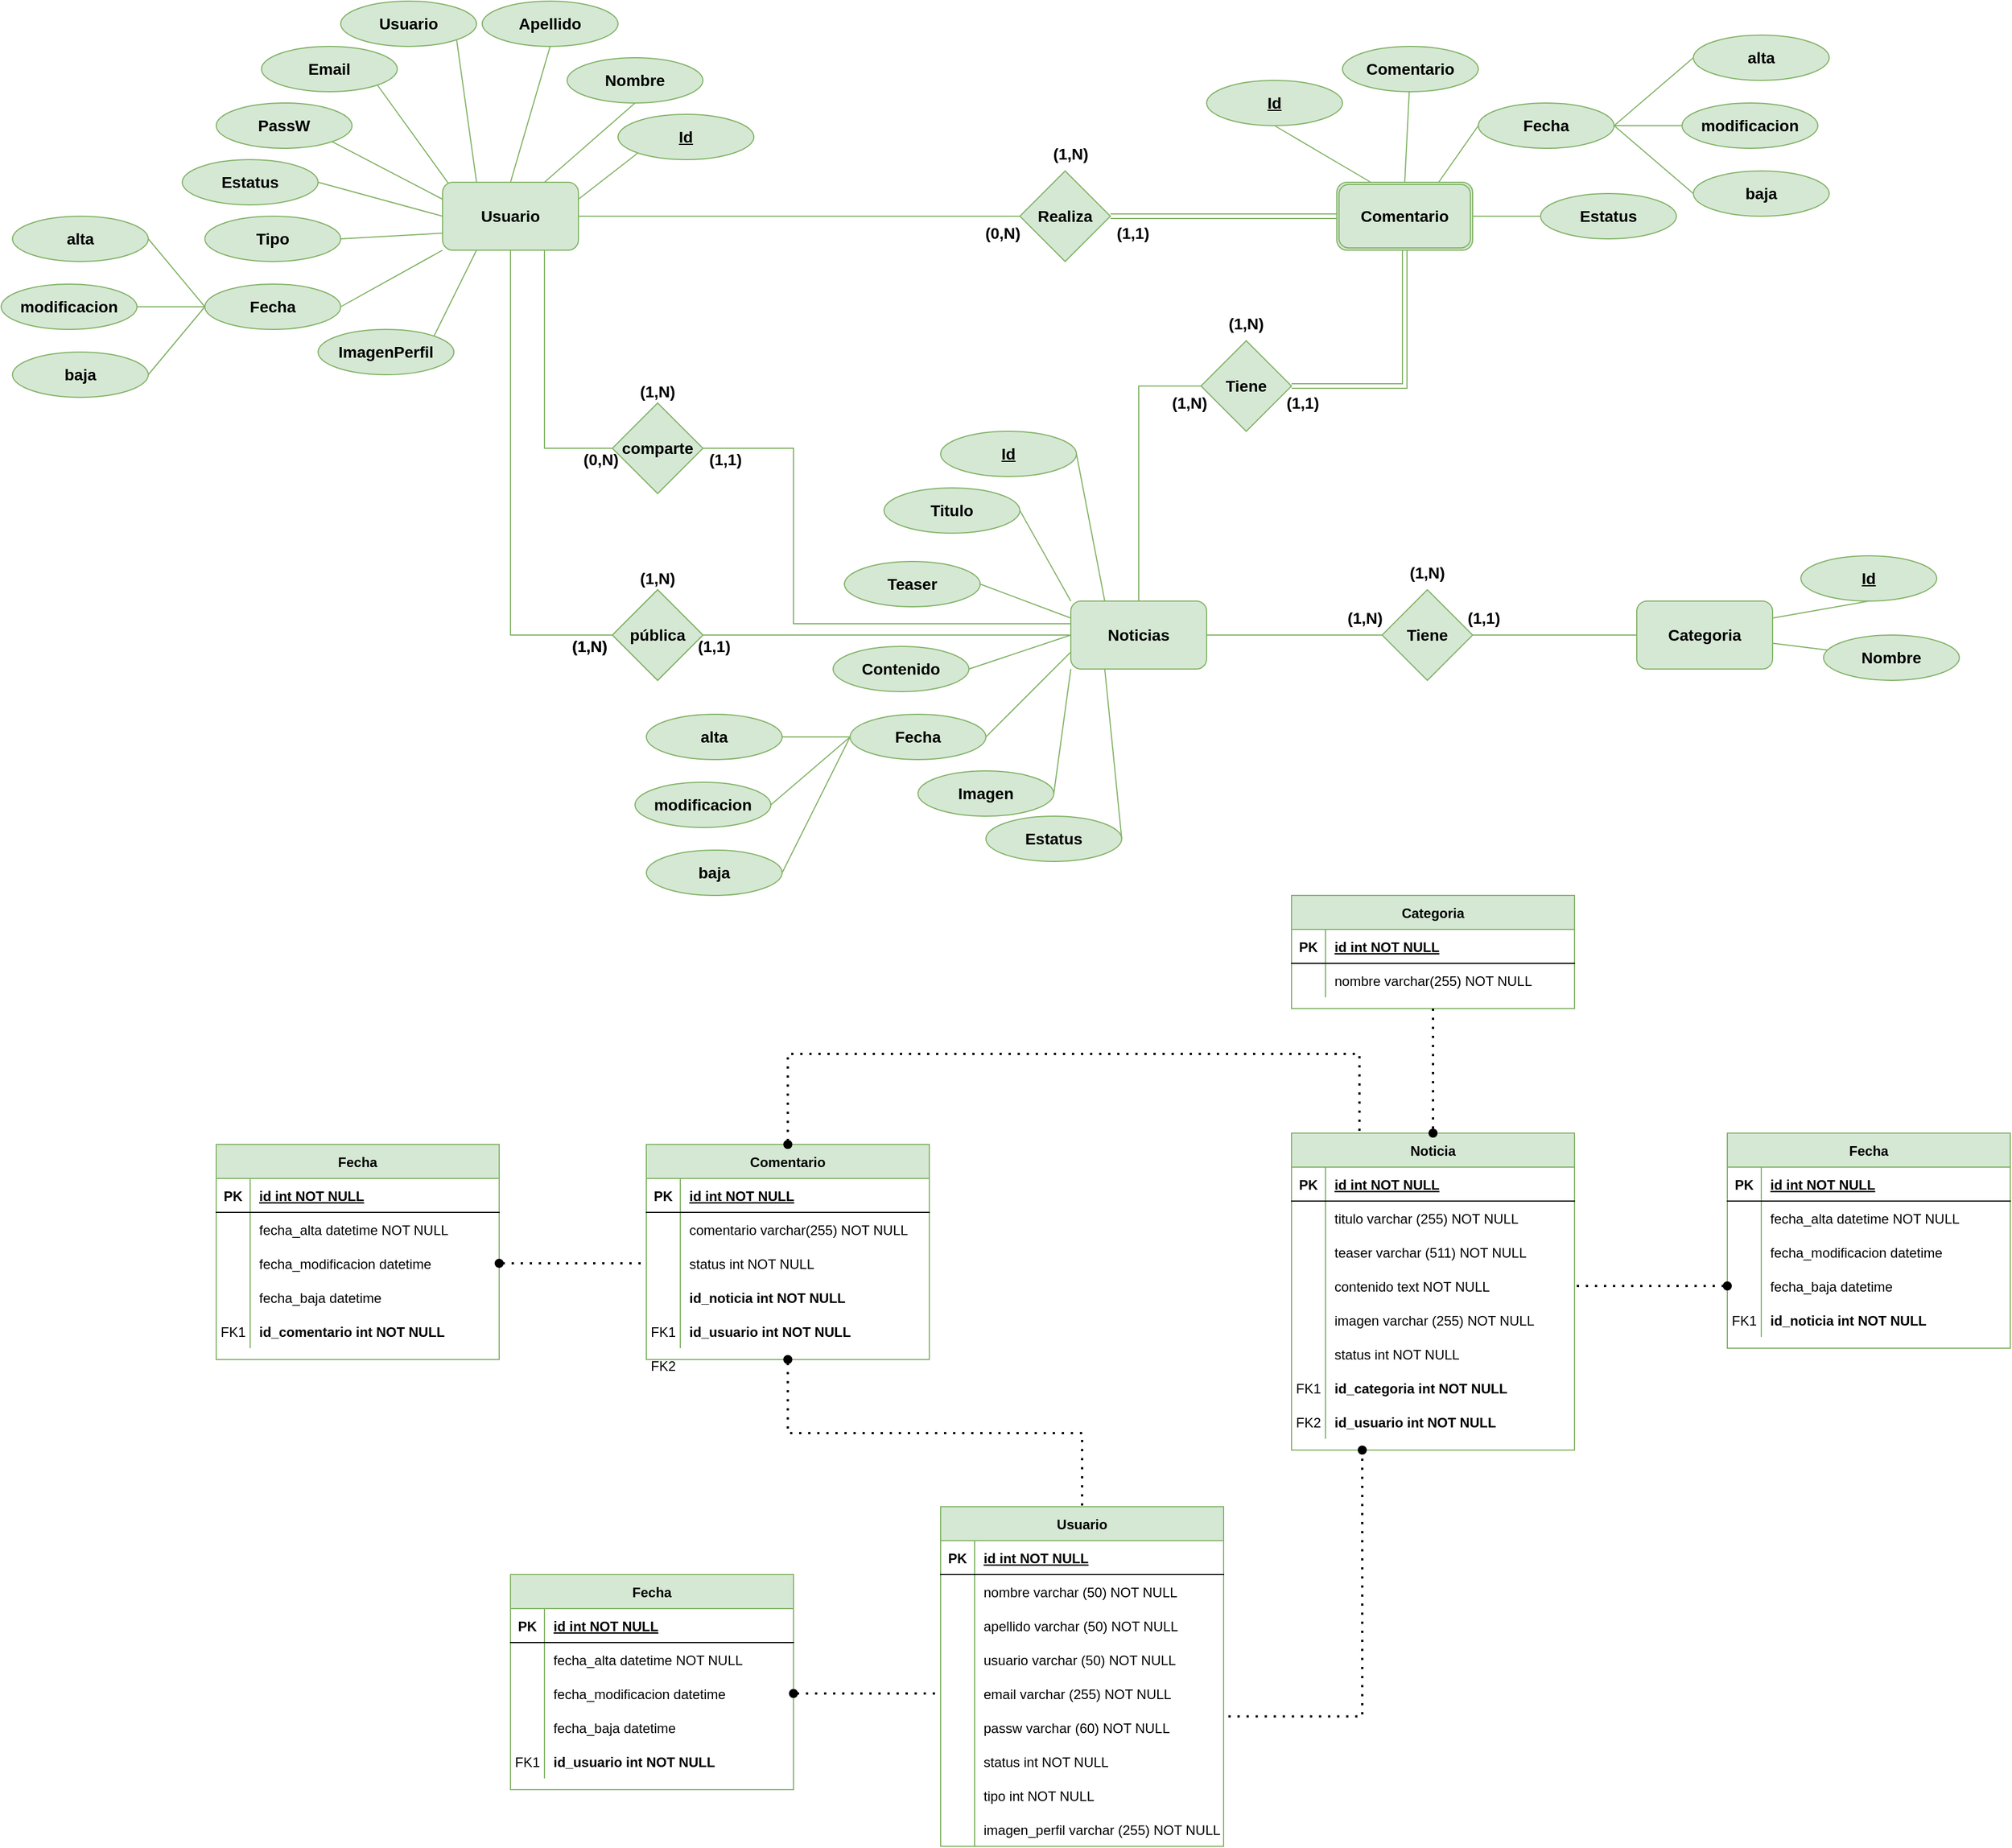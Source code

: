 <mxfile version="20.6.0" type="github">
  <diagram id="e8WMF0Udwi-1Ns7YxV83" name="Página-1">
    <mxGraphModel dx="2460" dy="1848" grid="1" gridSize="10" guides="1" tooltips="1" connect="1" arrows="1" fold="1" page="1" pageScale="1" pageWidth="850" pageHeight="1100" math="0" shadow="0" extFonts="Permanent Marker^https://fonts.googleapis.com/css?family=Permanent+Marker">
      <root>
        <mxCell id="0" />
        <mxCell id="1" parent="0" />
        <mxCell id="peJY58UMKQyecSpsiy6I-1" value="Comentario" style="shape=table;startSize=30;container=1;collapsible=1;childLayout=tableLayout;fixedRows=1;rowLines=0;fontStyle=1;align=center;resizeLast=1;fillColor=#d5e8d4;strokeColor=#82b366;" parent="1" vertex="1">
          <mxGeometry x="-490" y="10" width="250" height="190" as="geometry" />
        </mxCell>
        <mxCell id="peJY58UMKQyecSpsiy6I-2" value="" style="shape=partialRectangle;collapsible=0;dropTarget=0;pointerEvents=0;fillColor=none;points=[[0,0.5],[1,0.5]];portConstraint=eastwest;top=0;left=0;right=0;bottom=1;" parent="peJY58UMKQyecSpsiy6I-1" vertex="1">
          <mxGeometry y="30" width="250" height="30" as="geometry" />
        </mxCell>
        <mxCell id="peJY58UMKQyecSpsiy6I-3" value="PK" style="shape=partialRectangle;overflow=hidden;connectable=0;fillColor=none;top=0;left=0;bottom=0;right=0;fontStyle=1;" parent="peJY58UMKQyecSpsiy6I-2" vertex="1">
          <mxGeometry width="30" height="30" as="geometry">
            <mxRectangle width="30" height="30" as="alternateBounds" />
          </mxGeometry>
        </mxCell>
        <mxCell id="peJY58UMKQyecSpsiy6I-4" value="id int NOT NULL " style="shape=partialRectangle;overflow=hidden;connectable=0;fillColor=none;top=0;left=0;bottom=0;right=0;align=left;spacingLeft=6;fontStyle=5;" parent="peJY58UMKQyecSpsiy6I-2" vertex="1">
          <mxGeometry x="30" width="220" height="30" as="geometry">
            <mxRectangle width="220" height="30" as="alternateBounds" />
          </mxGeometry>
        </mxCell>
        <mxCell id="peJY58UMKQyecSpsiy6I-5" value="" style="shape=partialRectangle;collapsible=0;dropTarget=0;pointerEvents=0;fillColor=none;points=[[0,0.5],[1,0.5]];portConstraint=eastwest;top=0;left=0;right=0;bottom=0;" parent="peJY58UMKQyecSpsiy6I-1" vertex="1">
          <mxGeometry y="60" width="250" height="30" as="geometry" />
        </mxCell>
        <mxCell id="peJY58UMKQyecSpsiy6I-6" value="" style="shape=partialRectangle;overflow=hidden;connectable=0;fillColor=none;top=0;left=0;bottom=0;right=0;" parent="peJY58UMKQyecSpsiy6I-5" vertex="1">
          <mxGeometry width="30" height="30" as="geometry">
            <mxRectangle width="30" height="30" as="alternateBounds" />
          </mxGeometry>
        </mxCell>
        <mxCell id="peJY58UMKQyecSpsiy6I-7" value="comentario varchar(255) NOT NULL" style="shape=partialRectangle;overflow=hidden;connectable=0;fillColor=none;top=0;left=0;bottom=0;right=0;align=left;spacingLeft=6;" parent="peJY58UMKQyecSpsiy6I-5" vertex="1">
          <mxGeometry x="30" width="220" height="30" as="geometry">
            <mxRectangle width="220" height="30" as="alternateBounds" />
          </mxGeometry>
        </mxCell>
        <mxCell id="peJY58UMKQyecSpsiy6I-11" value="" style="shape=partialRectangle;collapsible=0;dropTarget=0;pointerEvents=0;fillColor=none;points=[[0,0.5],[1,0.5]];portConstraint=eastwest;top=0;left=0;right=0;bottom=0;" parent="peJY58UMKQyecSpsiy6I-1" vertex="1">
          <mxGeometry y="90" width="250" height="30" as="geometry" />
        </mxCell>
        <mxCell id="peJY58UMKQyecSpsiy6I-12" value="" style="shape=partialRectangle;overflow=hidden;connectable=0;fillColor=none;top=0;left=0;bottom=0;right=0;" parent="peJY58UMKQyecSpsiy6I-11" vertex="1">
          <mxGeometry width="30" height="30" as="geometry">
            <mxRectangle width="30" height="30" as="alternateBounds" />
          </mxGeometry>
        </mxCell>
        <mxCell id="peJY58UMKQyecSpsiy6I-13" value="status int NOT NULL" style="shape=partialRectangle;overflow=hidden;connectable=0;fillColor=none;top=0;left=0;bottom=0;right=0;align=left;spacingLeft=6;" parent="peJY58UMKQyecSpsiy6I-11" vertex="1">
          <mxGeometry x="30" width="220" height="30" as="geometry">
            <mxRectangle width="220" height="30" as="alternateBounds" />
          </mxGeometry>
        </mxCell>
        <mxCell id="peJY58UMKQyecSpsiy6I-14" value="" style="shape=partialRectangle;collapsible=0;dropTarget=0;pointerEvents=0;fillColor=none;points=[[0,0.5],[1,0.5]];portConstraint=eastwest;top=0;left=0;right=0;bottom=0;" parent="peJY58UMKQyecSpsiy6I-1" vertex="1">
          <mxGeometry y="120" width="250" height="30" as="geometry" />
        </mxCell>
        <mxCell id="peJY58UMKQyecSpsiy6I-15" value="" style="shape=partialRectangle;overflow=hidden;connectable=0;fillColor=none;top=0;left=0;bottom=0;right=0;" parent="peJY58UMKQyecSpsiy6I-14" vertex="1">
          <mxGeometry width="30" height="30" as="geometry">
            <mxRectangle width="30" height="30" as="alternateBounds" />
          </mxGeometry>
        </mxCell>
        <mxCell id="peJY58UMKQyecSpsiy6I-16" value="id_noticia int NOT NULL" style="shape=partialRectangle;overflow=hidden;connectable=0;fillColor=none;top=0;left=0;bottom=0;right=0;align=left;spacingLeft=6;fontStyle=1" parent="peJY58UMKQyecSpsiy6I-14" vertex="1">
          <mxGeometry x="30" width="220" height="30" as="geometry">
            <mxRectangle width="220" height="30" as="alternateBounds" />
          </mxGeometry>
        </mxCell>
        <mxCell id="peJY58UMKQyecSpsiy6I-17" value="" style="shape=partialRectangle;collapsible=0;dropTarget=0;pointerEvents=0;fillColor=none;points=[[0,0.5],[1,0.5]];portConstraint=eastwest;top=0;left=0;right=0;bottom=0;" parent="peJY58UMKQyecSpsiy6I-1" vertex="1">
          <mxGeometry y="150" width="250" height="30" as="geometry" />
        </mxCell>
        <mxCell id="peJY58UMKQyecSpsiy6I-18" value="" style="shape=partialRectangle;overflow=hidden;connectable=0;fillColor=none;top=0;left=0;bottom=0;right=0;" parent="peJY58UMKQyecSpsiy6I-17" vertex="1">
          <mxGeometry width="30" height="30" as="geometry">
            <mxRectangle width="30" height="30" as="alternateBounds" />
          </mxGeometry>
        </mxCell>
        <mxCell id="peJY58UMKQyecSpsiy6I-19" value="id_usuario int NOT NULL" style="shape=partialRectangle;overflow=hidden;connectable=0;fillColor=none;top=0;left=0;bottom=0;right=0;align=left;spacingLeft=6;fontStyle=1" parent="peJY58UMKQyecSpsiy6I-17" vertex="1">
          <mxGeometry x="30" width="220" height="30" as="geometry">
            <mxRectangle width="220" height="30" as="alternateBounds" />
          </mxGeometry>
        </mxCell>
        <mxCell id="peJY58UMKQyecSpsiy6I-20" value="Noticia" style="shape=table;startSize=30;container=1;collapsible=1;childLayout=tableLayout;fixedRows=1;rowLines=0;fontStyle=1;align=center;resizeLast=1;fillColor=#d5e8d4;strokeColor=#82b366;" parent="1" vertex="1">
          <mxGeometry x="80" width="250" height="280" as="geometry" />
        </mxCell>
        <mxCell id="peJY58UMKQyecSpsiy6I-21" value="" style="shape=partialRectangle;collapsible=0;dropTarget=0;pointerEvents=0;fillColor=none;points=[[0,0.5],[1,0.5]];portConstraint=eastwest;top=0;left=0;right=0;bottom=1;" parent="peJY58UMKQyecSpsiy6I-20" vertex="1">
          <mxGeometry y="30" width="250" height="30" as="geometry" />
        </mxCell>
        <mxCell id="peJY58UMKQyecSpsiy6I-22" value="PK" style="shape=partialRectangle;overflow=hidden;connectable=0;fillColor=none;top=0;left=0;bottom=0;right=0;fontStyle=1;" parent="peJY58UMKQyecSpsiy6I-21" vertex="1">
          <mxGeometry width="30" height="30" as="geometry">
            <mxRectangle width="30" height="30" as="alternateBounds" />
          </mxGeometry>
        </mxCell>
        <mxCell id="peJY58UMKQyecSpsiy6I-23" value="id int NOT NULL " style="shape=partialRectangle;overflow=hidden;connectable=0;fillColor=none;top=0;left=0;bottom=0;right=0;align=left;spacingLeft=6;fontStyle=5;" parent="peJY58UMKQyecSpsiy6I-21" vertex="1">
          <mxGeometry x="30" width="220" height="30" as="geometry">
            <mxRectangle width="220" height="30" as="alternateBounds" />
          </mxGeometry>
        </mxCell>
        <mxCell id="peJY58UMKQyecSpsiy6I-24" value="" style="shape=partialRectangle;collapsible=0;dropTarget=0;pointerEvents=0;fillColor=none;points=[[0,0.5],[1,0.5]];portConstraint=eastwest;top=0;left=0;right=0;bottom=0;" parent="peJY58UMKQyecSpsiy6I-20" vertex="1">
          <mxGeometry y="60" width="250" height="30" as="geometry" />
        </mxCell>
        <mxCell id="peJY58UMKQyecSpsiy6I-25" value="" style="shape=partialRectangle;overflow=hidden;connectable=0;fillColor=none;top=0;left=0;bottom=0;right=0;" parent="peJY58UMKQyecSpsiy6I-24" vertex="1">
          <mxGeometry width="30" height="30" as="geometry">
            <mxRectangle width="30" height="30" as="alternateBounds" />
          </mxGeometry>
        </mxCell>
        <mxCell id="peJY58UMKQyecSpsiy6I-26" value="titulo varchar (255) NOT NULL" style="shape=partialRectangle;overflow=hidden;connectable=0;fillColor=none;top=0;left=0;bottom=0;right=0;align=left;spacingLeft=6;" parent="peJY58UMKQyecSpsiy6I-24" vertex="1">
          <mxGeometry x="30" width="220" height="30" as="geometry">
            <mxRectangle width="220" height="30" as="alternateBounds" />
          </mxGeometry>
        </mxCell>
        <mxCell id="peJY58UMKQyecSpsiy6I-27" value="" style="shape=partialRectangle;collapsible=0;dropTarget=0;pointerEvents=0;fillColor=none;points=[[0,0.5],[1,0.5]];portConstraint=eastwest;top=0;left=0;right=0;bottom=0;" parent="peJY58UMKQyecSpsiy6I-20" vertex="1">
          <mxGeometry y="90" width="250" height="30" as="geometry" />
        </mxCell>
        <mxCell id="peJY58UMKQyecSpsiy6I-28" value="" style="shape=partialRectangle;overflow=hidden;connectable=0;fillColor=none;top=0;left=0;bottom=0;right=0;" parent="peJY58UMKQyecSpsiy6I-27" vertex="1">
          <mxGeometry width="30" height="30" as="geometry">
            <mxRectangle width="30" height="30" as="alternateBounds" />
          </mxGeometry>
        </mxCell>
        <mxCell id="peJY58UMKQyecSpsiy6I-29" value="teaser varchar (511) NOT NULL" style="shape=partialRectangle;overflow=hidden;connectable=0;fillColor=none;top=0;left=0;bottom=0;right=0;align=left;spacingLeft=6;" parent="peJY58UMKQyecSpsiy6I-27" vertex="1">
          <mxGeometry x="30" width="220" height="30" as="geometry">
            <mxRectangle width="220" height="30" as="alternateBounds" />
          </mxGeometry>
        </mxCell>
        <mxCell id="peJY58UMKQyecSpsiy6I-30" value="" style="shape=partialRectangle;collapsible=0;dropTarget=0;pointerEvents=0;fillColor=none;points=[[0,0.5],[1,0.5]];portConstraint=eastwest;top=0;left=0;right=0;bottom=0;" parent="peJY58UMKQyecSpsiy6I-20" vertex="1">
          <mxGeometry y="120" width="250" height="30" as="geometry" />
        </mxCell>
        <mxCell id="peJY58UMKQyecSpsiy6I-31" value="" style="shape=partialRectangle;overflow=hidden;connectable=0;fillColor=none;top=0;left=0;bottom=0;right=0;" parent="peJY58UMKQyecSpsiy6I-30" vertex="1">
          <mxGeometry width="30" height="30" as="geometry">
            <mxRectangle width="30" height="30" as="alternateBounds" />
          </mxGeometry>
        </mxCell>
        <mxCell id="peJY58UMKQyecSpsiy6I-32" value="contenido text NOT NULL" style="shape=partialRectangle;overflow=hidden;connectable=0;fillColor=none;top=0;left=0;bottom=0;right=0;align=left;spacingLeft=6;" parent="peJY58UMKQyecSpsiy6I-30" vertex="1">
          <mxGeometry x="30" width="220" height="30" as="geometry">
            <mxRectangle width="220" height="30" as="alternateBounds" />
          </mxGeometry>
        </mxCell>
        <mxCell id="peJY58UMKQyecSpsiy6I-36" value="" style="shape=partialRectangle;collapsible=0;dropTarget=0;pointerEvents=0;fillColor=none;points=[[0,0.5],[1,0.5]];portConstraint=eastwest;top=0;left=0;right=0;bottom=0;" parent="peJY58UMKQyecSpsiy6I-20" vertex="1">
          <mxGeometry y="150" width="250" height="30" as="geometry" />
        </mxCell>
        <mxCell id="peJY58UMKQyecSpsiy6I-37" value="" style="shape=partialRectangle;overflow=hidden;connectable=0;fillColor=none;top=0;left=0;bottom=0;right=0;" parent="peJY58UMKQyecSpsiy6I-36" vertex="1">
          <mxGeometry width="30" height="30" as="geometry">
            <mxRectangle width="30" height="30" as="alternateBounds" />
          </mxGeometry>
        </mxCell>
        <mxCell id="peJY58UMKQyecSpsiy6I-38" value="imagen varchar (255) NOT NULL" style="shape=partialRectangle;overflow=hidden;connectable=0;fillColor=none;top=0;left=0;bottom=0;right=0;align=left;spacingLeft=6;" parent="peJY58UMKQyecSpsiy6I-36" vertex="1">
          <mxGeometry x="30" width="220" height="30" as="geometry">
            <mxRectangle width="220" height="30" as="alternateBounds" />
          </mxGeometry>
        </mxCell>
        <mxCell id="peJY58UMKQyecSpsiy6I-39" value="" style="shape=partialRectangle;collapsible=0;dropTarget=0;pointerEvents=0;fillColor=none;points=[[0,0.5],[1,0.5]];portConstraint=eastwest;top=0;left=0;right=0;bottom=0;" parent="peJY58UMKQyecSpsiy6I-20" vertex="1">
          <mxGeometry y="180" width="250" height="30" as="geometry" />
        </mxCell>
        <mxCell id="peJY58UMKQyecSpsiy6I-40" value="" style="shape=partialRectangle;overflow=hidden;connectable=0;fillColor=none;top=0;left=0;bottom=0;right=0;" parent="peJY58UMKQyecSpsiy6I-39" vertex="1">
          <mxGeometry width="30" height="30" as="geometry">
            <mxRectangle width="30" height="30" as="alternateBounds" />
          </mxGeometry>
        </mxCell>
        <mxCell id="peJY58UMKQyecSpsiy6I-41" value="status int NOT NULL" style="shape=partialRectangle;overflow=hidden;connectable=0;fillColor=none;top=0;left=0;bottom=0;right=0;align=left;spacingLeft=6;" parent="peJY58UMKQyecSpsiy6I-39" vertex="1">
          <mxGeometry x="30" width="220" height="30" as="geometry">
            <mxRectangle width="220" height="30" as="alternateBounds" />
          </mxGeometry>
        </mxCell>
        <mxCell id="peJY58UMKQyecSpsiy6I-42" value="" style="shape=partialRectangle;collapsible=0;dropTarget=0;pointerEvents=0;fillColor=none;points=[[0,0.5],[1,0.5]];portConstraint=eastwest;top=0;left=0;right=0;bottom=0;" parent="peJY58UMKQyecSpsiy6I-20" vertex="1">
          <mxGeometry y="210" width="250" height="30" as="geometry" />
        </mxCell>
        <mxCell id="peJY58UMKQyecSpsiy6I-43" value="FK1" style="shape=partialRectangle;overflow=hidden;connectable=0;fillColor=none;top=0;left=0;bottom=0;right=0;" parent="peJY58UMKQyecSpsiy6I-42" vertex="1">
          <mxGeometry width="30" height="30" as="geometry">
            <mxRectangle width="30" height="30" as="alternateBounds" />
          </mxGeometry>
        </mxCell>
        <mxCell id="peJY58UMKQyecSpsiy6I-44" value="id_categoria int NOT NULL" style="shape=partialRectangle;overflow=hidden;connectable=0;fillColor=none;top=0;left=0;bottom=0;right=0;align=left;spacingLeft=6;fontStyle=1" parent="peJY58UMKQyecSpsiy6I-42" vertex="1">
          <mxGeometry x="30" width="220" height="30" as="geometry">
            <mxRectangle width="220" height="30" as="alternateBounds" />
          </mxGeometry>
        </mxCell>
        <mxCell id="2p5wsxLzij-L3OVKS2zf-18" value="" style="shape=partialRectangle;collapsible=0;dropTarget=0;pointerEvents=0;fillColor=none;points=[[0,0.5],[1,0.5]];portConstraint=eastwest;top=0;left=0;right=0;bottom=0;" parent="peJY58UMKQyecSpsiy6I-20" vertex="1">
          <mxGeometry y="240" width="250" height="30" as="geometry" />
        </mxCell>
        <mxCell id="2p5wsxLzij-L3OVKS2zf-19" value="FK2" style="shape=partialRectangle;overflow=hidden;connectable=0;fillColor=none;top=0;left=0;bottom=0;right=0;" parent="2p5wsxLzij-L3OVKS2zf-18" vertex="1">
          <mxGeometry width="30" height="30" as="geometry">
            <mxRectangle width="30" height="30" as="alternateBounds" />
          </mxGeometry>
        </mxCell>
        <mxCell id="2p5wsxLzij-L3OVKS2zf-20" value="id_usuario int NOT NULL" style="shape=partialRectangle;overflow=hidden;connectable=0;fillColor=none;top=0;left=0;bottom=0;right=0;align=left;spacingLeft=6;fontStyle=1" parent="2p5wsxLzij-L3OVKS2zf-18" vertex="1">
          <mxGeometry x="30" width="220" height="30" as="geometry">
            <mxRectangle width="220" height="30" as="alternateBounds" />
          </mxGeometry>
        </mxCell>
        <mxCell id="peJY58UMKQyecSpsiy6I-45" value="Usuario" style="shape=table;startSize=30;container=1;collapsible=1;childLayout=tableLayout;fixedRows=1;rowLines=0;fontStyle=1;align=center;resizeLast=1;fillColor=#d5e8d4;strokeColor=#82b366;" parent="1" vertex="1">
          <mxGeometry x="-230" y="330" width="250" height="300" as="geometry" />
        </mxCell>
        <mxCell id="peJY58UMKQyecSpsiy6I-46" value="" style="shape=partialRectangle;collapsible=0;dropTarget=0;pointerEvents=0;fillColor=none;points=[[0,0.5],[1,0.5]];portConstraint=eastwest;top=0;left=0;right=0;bottom=1;" parent="peJY58UMKQyecSpsiy6I-45" vertex="1">
          <mxGeometry y="30" width="250" height="30" as="geometry" />
        </mxCell>
        <mxCell id="peJY58UMKQyecSpsiy6I-47" value="PK" style="shape=partialRectangle;overflow=hidden;connectable=0;fillColor=none;top=0;left=0;bottom=0;right=0;fontStyle=1;" parent="peJY58UMKQyecSpsiy6I-46" vertex="1">
          <mxGeometry width="30" height="30" as="geometry">
            <mxRectangle width="30" height="30" as="alternateBounds" />
          </mxGeometry>
        </mxCell>
        <mxCell id="peJY58UMKQyecSpsiy6I-48" value="id int NOT NULL " style="shape=partialRectangle;overflow=hidden;connectable=0;fillColor=none;top=0;left=0;bottom=0;right=0;align=left;spacingLeft=6;fontStyle=5;" parent="peJY58UMKQyecSpsiy6I-46" vertex="1">
          <mxGeometry x="30" width="220" height="30" as="geometry">
            <mxRectangle width="220" height="30" as="alternateBounds" />
          </mxGeometry>
        </mxCell>
        <mxCell id="peJY58UMKQyecSpsiy6I-49" value="" style="shape=partialRectangle;collapsible=0;dropTarget=0;pointerEvents=0;fillColor=none;points=[[0,0.5],[1,0.5]];portConstraint=eastwest;top=0;left=0;right=0;bottom=0;" parent="peJY58UMKQyecSpsiy6I-45" vertex="1">
          <mxGeometry y="60" width="250" height="30" as="geometry" />
        </mxCell>
        <mxCell id="peJY58UMKQyecSpsiy6I-50" value="" style="shape=partialRectangle;overflow=hidden;connectable=0;fillColor=none;top=0;left=0;bottom=0;right=0;" parent="peJY58UMKQyecSpsiy6I-49" vertex="1">
          <mxGeometry width="30" height="30" as="geometry">
            <mxRectangle width="30" height="30" as="alternateBounds" />
          </mxGeometry>
        </mxCell>
        <mxCell id="peJY58UMKQyecSpsiy6I-51" value="nombre varchar (50) NOT NULL" style="shape=partialRectangle;overflow=hidden;connectable=0;fillColor=none;top=0;left=0;bottom=0;right=0;align=left;spacingLeft=6;" parent="peJY58UMKQyecSpsiy6I-49" vertex="1">
          <mxGeometry x="30" width="220" height="30" as="geometry">
            <mxRectangle width="220" height="30" as="alternateBounds" />
          </mxGeometry>
        </mxCell>
        <mxCell id="peJY58UMKQyecSpsiy6I-52" value="" style="shape=partialRectangle;collapsible=0;dropTarget=0;pointerEvents=0;fillColor=none;points=[[0,0.5],[1,0.5]];portConstraint=eastwest;top=0;left=0;right=0;bottom=0;" parent="peJY58UMKQyecSpsiy6I-45" vertex="1">
          <mxGeometry y="90" width="250" height="30" as="geometry" />
        </mxCell>
        <mxCell id="peJY58UMKQyecSpsiy6I-53" value="" style="shape=partialRectangle;overflow=hidden;connectable=0;fillColor=none;top=0;left=0;bottom=0;right=0;" parent="peJY58UMKQyecSpsiy6I-52" vertex="1">
          <mxGeometry width="30" height="30" as="geometry">
            <mxRectangle width="30" height="30" as="alternateBounds" />
          </mxGeometry>
        </mxCell>
        <mxCell id="peJY58UMKQyecSpsiy6I-54" value="apellido varchar (50) NOT NULL" style="shape=partialRectangle;overflow=hidden;connectable=0;fillColor=none;top=0;left=0;bottom=0;right=0;align=left;spacingLeft=6;" parent="peJY58UMKQyecSpsiy6I-52" vertex="1">
          <mxGeometry x="30" width="220" height="30" as="geometry">
            <mxRectangle width="220" height="30" as="alternateBounds" />
          </mxGeometry>
        </mxCell>
        <mxCell id="peJY58UMKQyecSpsiy6I-55" value="" style="shape=partialRectangle;collapsible=0;dropTarget=0;pointerEvents=0;fillColor=none;points=[[0,0.5],[1,0.5]];portConstraint=eastwest;top=0;left=0;right=0;bottom=0;" parent="peJY58UMKQyecSpsiy6I-45" vertex="1">
          <mxGeometry y="120" width="250" height="30" as="geometry" />
        </mxCell>
        <mxCell id="peJY58UMKQyecSpsiy6I-56" value="" style="shape=partialRectangle;overflow=hidden;connectable=0;fillColor=none;top=0;left=0;bottom=0;right=0;" parent="peJY58UMKQyecSpsiy6I-55" vertex="1">
          <mxGeometry width="30" height="30" as="geometry">
            <mxRectangle width="30" height="30" as="alternateBounds" />
          </mxGeometry>
        </mxCell>
        <mxCell id="peJY58UMKQyecSpsiy6I-57" value="usuario varchar (50) NOT NULL" style="shape=partialRectangle;overflow=hidden;connectable=0;fillColor=none;top=0;left=0;bottom=0;right=0;align=left;spacingLeft=6;" parent="peJY58UMKQyecSpsiy6I-55" vertex="1">
          <mxGeometry x="30" width="220" height="30" as="geometry">
            <mxRectangle width="220" height="30" as="alternateBounds" />
          </mxGeometry>
        </mxCell>
        <mxCell id="peJY58UMKQyecSpsiy6I-58" value="" style="shape=partialRectangle;collapsible=0;dropTarget=0;pointerEvents=0;fillColor=none;points=[[0,0.5],[1,0.5]];portConstraint=eastwest;top=0;left=0;right=0;bottom=0;" parent="peJY58UMKQyecSpsiy6I-45" vertex="1">
          <mxGeometry y="150" width="250" height="30" as="geometry" />
        </mxCell>
        <mxCell id="peJY58UMKQyecSpsiy6I-59" value="" style="shape=partialRectangle;overflow=hidden;connectable=0;fillColor=none;top=0;left=0;bottom=0;right=0;" parent="peJY58UMKQyecSpsiy6I-58" vertex="1">
          <mxGeometry width="30" height="30" as="geometry">
            <mxRectangle width="30" height="30" as="alternateBounds" />
          </mxGeometry>
        </mxCell>
        <mxCell id="peJY58UMKQyecSpsiy6I-60" value="email varchar (255) NOT NULL" style="shape=partialRectangle;overflow=hidden;connectable=0;fillColor=none;top=0;left=0;bottom=0;right=0;align=left;spacingLeft=6;" parent="peJY58UMKQyecSpsiy6I-58" vertex="1">
          <mxGeometry x="30" width="220" height="30" as="geometry">
            <mxRectangle width="220" height="30" as="alternateBounds" />
          </mxGeometry>
        </mxCell>
        <mxCell id="peJY58UMKQyecSpsiy6I-61" value="" style="shape=partialRectangle;collapsible=0;dropTarget=0;pointerEvents=0;fillColor=none;points=[[0,0.5],[1,0.5]];portConstraint=eastwest;top=0;left=0;right=0;bottom=0;" parent="peJY58UMKQyecSpsiy6I-45" vertex="1">
          <mxGeometry y="180" width="250" height="30" as="geometry" />
        </mxCell>
        <mxCell id="peJY58UMKQyecSpsiy6I-62" value="" style="shape=partialRectangle;overflow=hidden;connectable=0;fillColor=none;top=0;left=0;bottom=0;right=0;" parent="peJY58UMKQyecSpsiy6I-61" vertex="1">
          <mxGeometry width="30" height="30" as="geometry">
            <mxRectangle width="30" height="30" as="alternateBounds" />
          </mxGeometry>
        </mxCell>
        <mxCell id="peJY58UMKQyecSpsiy6I-63" value="passw varchar (60) NOT NULL" style="shape=partialRectangle;overflow=hidden;connectable=0;fillColor=none;top=0;left=0;bottom=0;right=0;align=left;spacingLeft=6;" parent="peJY58UMKQyecSpsiy6I-61" vertex="1">
          <mxGeometry x="30" width="220" height="30" as="geometry">
            <mxRectangle width="220" height="30" as="alternateBounds" />
          </mxGeometry>
        </mxCell>
        <mxCell id="peJY58UMKQyecSpsiy6I-64" value="" style="shape=partialRectangle;collapsible=0;dropTarget=0;pointerEvents=0;fillColor=none;points=[[0,0.5],[1,0.5]];portConstraint=eastwest;top=0;left=0;right=0;bottom=0;" parent="peJY58UMKQyecSpsiy6I-45" vertex="1">
          <mxGeometry y="210" width="250" height="30" as="geometry" />
        </mxCell>
        <mxCell id="peJY58UMKQyecSpsiy6I-65" value="" style="shape=partialRectangle;overflow=hidden;connectable=0;fillColor=none;top=0;left=0;bottom=0;right=0;" parent="peJY58UMKQyecSpsiy6I-64" vertex="1">
          <mxGeometry width="30" height="30" as="geometry">
            <mxRectangle width="30" height="30" as="alternateBounds" />
          </mxGeometry>
        </mxCell>
        <mxCell id="peJY58UMKQyecSpsiy6I-66" value="status int NOT NULL" style="shape=partialRectangle;overflow=hidden;connectable=0;fillColor=none;top=0;left=0;bottom=0;right=0;align=left;spacingLeft=6;" parent="peJY58UMKQyecSpsiy6I-64" vertex="1">
          <mxGeometry x="30" width="220" height="30" as="geometry">
            <mxRectangle width="220" height="30" as="alternateBounds" />
          </mxGeometry>
        </mxCell>
        <mxCell id="peJY58UMKQyecSpsiy6I-67" value="" style="shape=partialRectangle;collapsible=0;dropTarget=0;pointerEvents=0;fillColor=none;points=[[0,0.5],[1,0.5]];portConstraint=eastwest;top=0;left=0;right=0;bottom=0;" parent="peJY58UMKQyecSpsiy6I-45" vertex="1">
          <mxGeometry y="240" width="250" height="30" as="geometry" />
        </mxCell>
        <mxCell id="peJY58UMKQyecSpsiy6I-68" value="" style="shape=partialRectangle;overflow=hidden;connectable=0;fillColor=none;top=0;left=0;bottom=0;right=0;" parent="peJY58UMKQyecSpsiy6I-67" vertex="1">
          <mxGeometry width="30" height="30" as="geometry">
            <mxRectangle width="30" height="30" as="alternateBounds" />
          </mxGeometry>
        </mxCell>
        <mxCell id="peJY58UMKQyecSpsiy6I-69" value="tipo int NOT NULL" style="shape=partialRectangle;overflow=hidden;connectable=0;fillColor=none;top=0;left=0;bottom=0;right=0;align=left;spacingLeft=6;" parent="peJY58UMKQyecSpsiy6I-67" vertex="1">
          <mxGeometry x="30" width="220" height="30" as="geometry">
            <mxRectangle width="220" height="30" as="alternateBounds" />
          </mxGeometry>
        </mxCell>
        <mxCell id="peJY58UMKQyecSpsiy6I-73" value="" style="shape=partialRectangle;collapsible=0;dropTarget=0;pointerEvents=0;fillColor=none;points=[[0,0.5],[1,0.5]];portConstraint=eastwest;top=0;left=0;right=0;bottom=0;" parent="peJY58UMKQyecSpsiy6I-45" vertex="1">
          <mxGeometry y="270" width="250" height="30" as="geometry" />
        </mxCell>
        <mxCell id="peJY58UMKQyecSpsiy6I-74" value="" style="shape=partialRectangle;overflow=hidden;connectable=0;fillColor=none;top=0;left=0;bottom=0;right=0;" parent="peJY58UMKQyecSpsiy6I-73" vertex="1">
          <mxGeometry width="30" height="30" as="geometry">
            <mxRectangle width="30" height="30" as="alternateBounds" />
          </mxGeometry>
        </mxCell>
        <mxCell id="peJY58UMKQyecSpsiy6I-75" value="imagen_perfil varchar (255) NOT NULL" style="shape=partialRectangle;overflow=hidden;connectable=0;fillColor=none;top=0;left=0;bottom=0;right=0;align=left;spacingLeft=6;" parent="peJY58UMKQyecSpsiy6I-73" vertex="1">
          <mxGeometry x="30" width="220" height="30" as="geometry">
            <mxRectangle width="220" height="30" as="alternateBounds" />
          </mxGeometry>
        </mxCell>
        <mxCell id="peJY58UMKQyecSpsiy6I-76" value="Categoria" style="shape=table;startSize=30;container=1;collapsible=1;childLayout=tableLayout;fixedRows=1;rowLines=0;fontStyle=1;align=center;resizeLast=1;fillColor=#d5e8d4;strokeColor=#82b366;" parent="1" vertex="1">
          <mxGeometry x="80" y="-210" width="250" height="100" as="geometry" />
        </mxCell>
        <mxCell id="peJY58UMKQyecSpsiy6I-77" value="" style="shape=partialRectangle;collapsible=0;dropTarget=0;pointerEvents=0;fillColor=none;points=[[0,0.5],[1,0.5]];portConstraint=eastwest;top=0;left=0;right=0;bottom=1;" parent="peJY58UMKQyecSpsiy6I-76" vertex="1">
          <mxGeometry y="30" width="250" height="30" as="geometry" />
        </mxCell>
        <mxCell id="peJY58UMKQyecSpsiy6I-78" value="PK" style="shape=partialRectangle;overflow=hidden;connectable=0;fillColor=none;top=0;left=0;bottom=0;right=0;fontStyle=1;" parent="peJY58UMKQyecSpsiy6I-77" vertex="1">
          <mxGeometry width="30" height="30" as="geometry">
            <mxRectangle width="30" height="30" as="alternateBounds" />
          </mxGeometry>
        </mxCell>
        <mxCell id="peJY58UMKQyecSpsiy6I-79" value="id int NOT NULL " style="shape=partialRectangle;overflow=hidden;connectable=0;fillColor=none;top=0;left=0;bottom=0;right=0;align=left;spacingLeft=6;fontStyle=5;" parent="peJY58UMKQyecSpsiy6I-77" vertex="1">
          <mxGeometry x="30" width="220" height="30" as="geometry">
            <mxRectangle width="220" height="30" as="alternateBounds" />
          </mxGeometry>
        </mxCell>
        <mxCell id="peJY58UMKQyecSpsiy6I-80" value="" style="shape=partialRectangle;collapsible=0;dropTarget=0;pointerEvents=0;fillColor=none;points=[[0,0.5],[1,0.5]];portConstraint=eastwest;top=0;left=0;right=0;bottom=0;" parent="peJY58UMKQyecSpsiy6I-76" vertex="1">
          <mxGeometry y="60" width="250" height="30" as="geometry" />
        </mxCell>
        <mxCell id="peJY58UMKQyecSpsiy6I-81" value="" style="shape=partialRectangle;overflow=hidden;connectable=0;fillColor=none;top=0;left=0;bottom=0;right=0;" parent="peJY58UMKQyecSpsiy6I-80" vertex="1">
          <mxGeometry width="30" height="30" as="geometry">
            <mxRectangle width="30" height="30" as="alternateBounds" />
          </mxGeometry>
        </mxCell>
        <mxCell id="peJY58UMKQyecSpsiy6I-82" value="nombre varchar(255) NOT NULL" style="shape=partialRectangle;overflow=hidden;connectable=0;fillColor=none;top=0;left=0;bottom=0;right=0;align=left;spacingLeft=6;" parent="peJY58UMKQyecSpsiy6I-80" vertex="1">
          <mxGeometry x="30" width="220" height="30" as="geometry">
            <mxRectangle width="220" height="30" as="alternateBounds" />
          </mxGeometry>
        </mxCell>
        <mxCell id="peJY58UMKQyecSpsiy6I-83" style="edgeStyle=orthogonalEdgeStyle;rounded=0;orthogonalLoop=1;jettySize=auto;html=1;exitX=1;exitY=0.5;exitDx=0;exitDy=0;entryX=0;entryY=0.5;entryDx=0;entryDy=0;fontSize=14;endArrow=none;endFill=0;fillColor=#d5e8d4;strokeColor=#82b366;" parent="1" source="peJY58UMKQyecSpsiy6I-84" target="peJY58UMKQyecSpsiy6I-146" edge="1">
          <mxGeometry relative="1" as="geometry" />
        </mxCell>
        <mxCell id="2p5wsxLzij-L3OVKS2zf-23" style="edgeStyle=orthogonalEdgeStyle;rounded=0;orthogonalLoop=1;jettySize=auto;html=1;exitX=0.5;exitY=1;exitDx=0;exitDy=0;entryX=0;entryY=0.5;entryDx=0;entryDy=0;fontSize=18;endArrow=none;endFill=0;fillColor=#d5e8d4;strokeColor=#82b366;" parent="1" source="peJY58UMKQyecSpsiy6I-84" target="2p5wsxLzij-L3OVKS2zf-21" edge="1">
          <mxGeometry relative="1" as="geometry" />
        </mxCell>
        <mxCell id="peJY58UMKQyecSpsiy6I-85" style="edgeStyle=orthogonalEdgeStyle;rounded=0;orthogonalLoop=1;jettySize=auto;html=1;exitX=0.5;exitY=0;exitDx=0;exitDy=0;fontSize=14;endArrow=none;endFill=0;fillColor=#d5e8d4;strokeColor=#82b366;entryX=0;entryY=0.5;entryDx=0;entryDy=0;" parent="1" source="peJY58UMKQyecSpsiy6I-87" target="peJY58UMKQyecSpsiy6I-141" edge="1">
          <mxGeometry relative="1" as="geometry">
            <mxPoint x="-55" y="-590" as="targetPoint" />
          </mxGeometry>
        </mxCell>
        <mxCell id="peJY58UMKQyecSpsiy6I-86" style="edgeStyle=orthogonalEdgeStyle;rounded=0;orthogonalLoop=1;jettySize=auto;html=1;exitX=0;exitY=0.5;exitDx=0;exitDy=0;fontSize=14;endArrow=none;endFill=0;fillColor=#d5e8d4;strokeColor=#82b366;shape=link;entryX=1;entryY=0.5;entryDx=0;entryDy=0;" parent="1" source="peJY58UMKQyecSpsiy6I-90" target="peJY58UMKQyecSpsiy6I-146" edge="1">
          <mxGeometry relative="1" as="geometry">
            <mxPoint x="50" y="-790" as="targetPoint" />
          </mxGeometry>
        </mxCell>
        <mxCell id="peJY58UMKQyecSpsiy6I-87" value="&lt;font style=&quot;font-size: 14px;&quot;&gt;&lt;b&gt;Noticias&lt;/b&gt;&lt;/font&gt;" style="rounded=1;whiteSpace=wrap;html=1;fillColor=#d5e8d4;strokeColor=#82b366;" parent="1" vertex="1">
          <mxGeometry x="-115" y="-470" width="120" height="60" as="geometry" />
        </mxCell>
        <mxCell id="peJY58UMKQyecSpsiy6I-88" value="&lt;span style=&quot;font-size: 14px;&quot;&gt;&lt;b&gt;Categoria&lt;/b&gt;&lt;/span&gt;" style="rounded=1;whiteSpace=wrap;html=1;fillColor=#d5e8d4;strokeColor=#82b366;" parent="1" vertex="1">
          <mxGeometry x="385" y="-470" width="120" height="60" as="geometry" />
        </mxCell>
        <mxCell id="peJY58UMKQyecSpsiy6I-89" style="edgeStyle=orthogonalEdgeStyle;rounded=0;orthogonalLoop=1;jettySize=auto;html=1;entryX=1;entryY=0.5;entryDx=0;entryDy=0;fontSize=14;endArrow=none;endFill=0;fillColor=#d5e8d4;strokeColor=#82b366;exitX=0.5;exitY=1;exitDx=0;exitDy=0;shape=link;" parent="1" source="peJY58UMKQyecSpsiy6I-90" target="peJY58UMKQyecSpsiy6I-141" edge="1">
          <mxGeometry relative="1" as="geometry" />
        </mxCell>
        <mxCell id="peJY58UMKQyecSpsiy6I-90" value="&lt;b&gt;Comentario&lt;/b&gt;" style="shape=ext;double=1;rounded=1;whiteSpace=wrap;html=1;strokeColor=#82b366;fontSize=14;fillColor=#d5e8d4;" parent="1" vertex="1">
          <mxGeometry x="120" y="-840" width="120" height="60" as="geometry" />
        </mxCell>
        <mxCell id="peJY58UMKQyecSpsiy6I-91" style="rounded=0;orthogonalLoop=1;jettySize=auto;html=1;exitX=1;exitY=0.5;exitDx=0;exitDy=0;fontSize=14;strokeColor=none;endArrow=none;endFill=0;" parent="1" source="peJY58UMKQyecSpsiy6I-93" target="peJY58UMKQyecSpsiy6I-84" edge="1">
          <mxGeometry relative="1" as="geometry" />
        </mxCell>
        <mxCell id="peJY58UMKQyecSpsiy6I-92" style="edgeStyle=none;rounded=0;orthogonalLoop=1;jettySize=auto;html=1;exitX=0;exitY=1;exitDx=0;exitDy=0;fontSize=14;endArrow=none;endFill=0;fillColor=#d5e8d4;strokeColor=#82b366;entryX=1;entryY=0.25;entryDx=0;entryDy=0;" parent="1" source="peJY58UMKQyecSpsiy6I-93" target="peJY58UMKQyecSpsiy6I-84" edge="1">
          <mxGeometry relative="1" as="geometry">
            <mxPoint x="-670" y="-830" as="targetPoint" />
          </mxGeometry>
        </mxCell>
        <mxCell id="peJY58UMKQyecSpsiy6I-93" value="&lt;b&gt;&lt;u&gt;Id&lt;/u&gt;&lt;/b&gt;" style="ellipse;whiteSpace=wrap;html=1;strokeColor=#82b366;fontSize=14;fillColor=#d5e8d4;" parent="1" vertex="1">
          <mxGeometry x="-515" y="-900" width="120" height="40" as="geometry" />
        </mxCell>
        <mxCell id="peJY58UMKQyecSpsiy6I-94" style="edgeStyle=none;rounded=0;orthogonalLoop=1;jettySize=auto;html=1;exitX=0.5;exitY=1;exitDx=0;exitDy=0;fontSize=14;endArrow=none;endFill=0;entryX=0.75;entryY=0;entryDx=0;entryDy=0;fillColor=#d5e8d4;strokeColor=#82b366;" parent="1" source="peJY58UMKQyecSpsiy6I-95" target="peJY58UMKQyecSpsiy6I-84" edge="1">
          <mxGeometry relative="1" as="geometry">
            <mxPoint x="-680" y="-860" as="targetPoint" />
          </mxGeometry>
        </mxCell>
        <mxCell id="peJY58UMKQyecSpsiy6I-95" value="&lt;b&gt;Nombre&lt;/b&gt;" style="ellipse;whiteSpace=wrap;html=1;strokeColor=#82b366;fontSize=14;fillColor=#d5e8d4;" parent="1" vertex="1">
          <mxGeometry x="-560" y="-950" width="120" height="40" as="geometry" />
        </mxCell>
        <mxCell id="peJY58UMKQyecSpsiy6I-96" style="edgeStyle=none;rounded=0;orthogonalLoop=1;jettySize=auto;html=1;exitX=0.5;exitY=1;exitDx=0;exitDy=0;entryX=0.5;entryY=0;entryDx=0;entryDy=0;fontSize=14;endArrow=none;endFill=0;fillColor=#d5e8d4;strokeColor=#82b366;" parent="1" source="peJY58UMKQyecSpsiy6I-97" target="peJY58UMKQyecSpsiy6I-84" edge="1">
          <mxGeometry relative="1" as="geometry" />
        </mxCell>
        <mxCell id="peJY58UMKQyecSpsiy6I-97" value="&lt;b&gt;Apellido&lt;/b&gt;" style="ellipse;whiteSpace=wrap;html=1;strokeColor=#82b366;fontSize=14;fillColor=#d5e8d4;" parent="1" vertex="1">
          <mxGeometry x="-635" y="-1000" width="120" height="40" as="geometry" />
        </mxCell>
        <mxCell id="peJY58UMKQyecSpsiy6I-98" style="edgeStyle=none;rounded=0;orthogonalLoop=1;jettySize=auto;html=1;fontSize=14;endArrow=none;endFill=0;exitX=1;exitY=1;exitDx=0;exitDy=0;fillColor=#d5e8d4;strokeColor=#82b366;" parent="1" source="peJY58UMKQyecSpsiy6I-99" edge="1">
          <mxGeometry relative="1" as="geometry">
            <mxPoint x="-640" y="-840" as="targetPoint" />
          </mxGeometry>
        </mxCell>
        <mxCell id="peJY58UMKQyecSpsiy6I-99" value="&lt;b&gt;Usuario&lt;br&gt;&lt;/b&gt;" style="ellipse;whiteSpace=wrap;html=1;strokeColor=#82b366;fontSize=14;fillColor=#d5e8d4;" parent="1" vertex="1">
          <mxGeometry x="-760" y="-1000" width="120" height="40" as="geometry" />
        </mxCell>
        <mxCell id="peJY58UMKQyecSpsiy6I-100" style="edgeStyle=none;rounded=0;orthogonalLoop=1;jettySize=auto;html=1;exitX=1;exitY=1;exitDx=0;exitDy=0;fontSize=14;endArrow=none;endFill=0;fillColor=#d5e8d4;strokeColor=#82b366;entryX=0;entryY=0.25;entryDx=0;entryDy=0;" parent="1" source="peJY58UMKQyecSpsiy6I-101" target="peJY58UMKQyecSpsiy6I-84" edge="1">
          <mxGeometry relative="1" as="geometry">
            <mxPoint x="-550" y="-850" as="targetPoint" />
          </mxGeometry>
        </mxCell>
        <mxCell id="peJY58UMKQyecSpsiy6I-101" value="&lt;b&gt;PassW&lt;/b&gt;" style="ellipse;whiteSpace=wrap;html=1;strokeColor=#82b366;fontSize=14;fillColor=#d5e8d4;" parent="1" vertex="1">
          <mxGeometry x="-870" y="-910" width="120" height="40" as="geometry" />
        </mxCell>
        <mxCell id="peJY58UMKQyecSpsiy6I-102" style="edgeStyle=none;rounded=0;orthogonalLoop=1;jettySize=auto;html=1;exitX=1;exitY=1;exitDx=0;exitDy=0;fontSize=14;endArrow=none;endFill=0;entryX=0.05;entryY=0.036;entryDx=0;entryDy=0;fillColor=#d5e8d4;strokeColor=#82b366;entryPerimeter=0;" parent="1" source="peJY58UMKQyecSpsiy6I-103" target="peJY58UMKQyecSpsiy6I-84" edge="1">
          <mxGeometry relative="1" as="geometry">
            <mxPoint x="-540" y="-840" as="targetPoint" />
          </mxGeometry>
        </mxCell>
        <mxCell id="peJY58UMKQyecSpsiy6I-103" value="&lt;b&gt;Email&lt;/b&gt;" style="ellipse;whiteSpace=wrap;html=1;strokeColor=#82b366;fontSize=14;fillColor=#d5e8d4;" parent="1" vertex="1">
          <mxGeometry x="-830" y="-960" width="120" height="40" as="geometry" />
        </mxCell>
        <mxCell id="peJY58UMKQyecSpsiy6I-104" style="edgeStyle=none;rounded=0;orthogonalLoop=1;jettySize=auto;html=1;exitX=1;exitY=0;exitDx=0;exitDy=0;entryX=0.25;entryY=1;entryDx=0;entryDy=0;fontSize=14;endArrow=none;endFill=0;fillColor=#d5e8d4;strokeColor=#82b366;" parent="1" source="peJY58UMKQyecSpsiy6I-105" target="peJY58UMKQyecSpsiy6I-84" edge="1">
          <mxGeometry relative="1" as="geometry" />
        </mxCell>
        <mxCell id="peJY58UMKQyecSpsiy6I-105" value="&lt;b&gt;ImagenPerfil&lt;/b&gt;" style="ellipse;whiteSpace=wrap;html=1;strokeColor=#82b366;fontSize=14;fillColor=#d5e8d4;" parent="1" vertex="1">
          <mxGeometry x="-780" y="-710" width="120" height="40" as="geometry" />
        </mxCell>
        <mxCell id="peJY58UMKQyecSpsiy6I-106" style="edgeStyle=none;rounded=0;orthogonalLoop=1;jettySize=auto;html=1;exitX=1;exitY=0.5;exitDx=0;exitDy=0;entryX=0;entryY=0.5;entryDx=0;entryDy=0;fontSize=14;endArrow=none;endFill=0;fillColor=#d5e8d4;strokeColor=#82b366;" parent="1" source="2p5wsxLzij-L3OVKS2zf-10" target="peJY58UMKQyecSpsiy6I-84" edge="1">
          <mxGeometry relative="1" as="geometry">
            <mxPoint x="-787.574" y="-825.858" as="sourcePoint" />
          </mxGeometry>
        </mxCell>
        <mxCell id="peJY58UMKQyecSpsiy6I-107" style="edgeStyle=none;rounded=0;orthogonalLoop=1;jettySize=auto;html=1;exitX=1;exitY=0.5;exitDx=0;exitDy=0;fontSize=14;endArrow=none;endFill=0;fillColor=#d5e8d4;strokeColor=#82b366;entryX=0;entryY=0.75;entryDx=0;entryDy=0;" parent="1" source="peJY58UMKQyecSpsiy6I-108" target="peJY58UMKQyecSpsiy6I-84" edge="1">
          <mxGeometry relative="1" as="geometry" />
        </mxCell>
        <mxCell id="peJY58UMKQyecSpsiy6I-108" value="&lt;b&gt;Tipo&lt;/b&gt;" style="ellipse;whiteSpace=wrap;html=1;strokeColor=#82b366;fontSize=14;fillColor=#d5e8d4;" parent="1" vertex="1">
          <mxGeometry x="-880" y="-810" width="120" height="40" as="geometry" />
        </mxCell>
        <mxCell id="peJY58UMKQyecSpsiy6I-110" style="edgeStyle=none;rounded=0;orthogonalLoop=1;jettySize=auto;html=1;exitX=1;exitY=0.5;exitDx=0;exitDy=0;fontSize=14;endArrow=none;endFill=0;fillColor=#d5e8d4;strokeColor=#82b366;entryX=0;entryY=1;entryDx=0;entryDy=0;" parent="1" source="0yETWEGFPbKm0Kq4EZ72-19" target="peJY58UMKQyecSpsiy6I-84" edge="1">
          <mxGeometry relative="1" as="geometry">
            <mxPoint x="-750.0" y="-730" as="sourcePoint" />
          </mxGeometry>
        </mxCell>
        <mxCell id="peJY58UMKQyecSpsiy6I-112" style="edgeStyle=none;rounded=0;orthogonalLoop=1;jettySize=auto;html=1;exitX=0.5;exitY=1;exitDx=0;exitDy=0;entryX=0.25;entryY=0;entryDx=0;entryDy=0;fontSize=14;endArrow=none;endFill=0;fillColor=#d5e8d4;strokeColor=#82b366;" parent="1" source="peJY58UMKQyecSpsiy6I-113" target="peJY58UMKQyecSpsiy6I-90" edge="1">
          <mxGeometry relative="1" as="geometry">
            <mxPoint x="330" y="-920" as="targetPoint" />
          </mxGeometry>
        </mxCell>
        <mxCell id="peJY58UMKQyecSpsiy6I-113" value="&lt;b&gt;&lt;u&gt;Id&lt;/u&gt;&lt;/b&gt;" style="ellipse;whiteSpace=wrap;html=1;strokeColor=#82b366;fontSize=14;fillColor=#d5e8d4;" parent="1" vertex="1">
          <mxGeometry x="5" y="-930" width="120" height="40" as="geometry" />
        </mxCell>
        <mxCell id="peJY58UMKQyecSpsiy6I-114" value="" style="edgeStyle=none;rounded=0;orthogonalLoop=1;jettySize=auto;html=1;fontSize=14;endArrow=none;endFill=0;entryX=0.5;entryY=0;entryDx=0;entryDy=0;fillColor=#d5e8d4;strokeColor=#82b366;" parent="1" source="peJY58UMKQyecSpsiy6I-115" target="peJY58UMKQyecSpsiy6I-90" edge="1">
          <mxGeometry relative="1" as="geometry" />
        </mxCell>
        <mxCell id="peJY58UMKQyecSpsiy6I-115" value="&lt;b&gt;Comentario&lt;br&gt;&lt;/b&gt;" style="ellipse;whiteSpace=wrap;html=1;strokeColor=#82b366;fontSize=14;fillColor=#d5e8d4;" parent="1" vertex="1">
          <mxGeometry x="125" y="-960" width="120" height="40" as="geometry" />
        </mxCell>
        <mxCell id="peJY58UMKQyecSpsiy6I-116" style="edgeStyle=none;rounded=0;orthogonalLoop=1;jettySize=auto;html=1;exitX=0;exitY=0.5;exitDx=0;exitDy=0;fontSize=14;endArrow=none;endFill=0;fillColor=#d5e8d4;strokeColor=#82b366;entryX=0.75;entryY=0;entryDx=0;entryDy=0;" parent="1" source="0yETWEGFPbKm0Kq4EZ72-17" target="peJY58UMKQyecSpsiy6I-90" edge="1">
          <mxGeometry relative="1" as="geometry">
            <mxPoint x="120" y="-820" as="targetPoint" />
            <mxPoint x="230" y="-890" as="sourcePoint" />
          </mxGeometry>
        </mxCell>
        <mxCell id="peJY58UMKQyecSpsiy6I-118" style="edgeStyle=none;rounded=0;orthogonalLoop=1;jettySize=auto;html=1;exitX=1;exitY=0.5;exitDx=0;exitDy=0;fontSize=14;endArrow=none;endFill=0;fillColor=#d5e8d4;strokeColor=#82b366;entryX=0.25;entryY=0;entryDx=0;entryDy=0;" parent="1" source="peJY58UMKQyecSpsiy6I-119" target="peJY58UMKQyecSpsiy6I-87" edge="1">
          <mxGeometry relative="1" as="geometry">
            <mxPoint x="25" y="-540" as="targetPoint" />
          </mxGeometry>
        </mxCell>
        <mxCell id="peJY58UMKQyecSpsiy6I-119" value="&lt;b&gt;&lt;u&gt;Id&lt;/u&gt;&lt;/b&gt;" style="ellipse;whiteSpace=wrap;html=1;strokeColor=#82b366;fontSize=14;fillColor=#d5e8d4;" parent="1" vertex="1">
          <mxGeometry x="-230" y="-620" width="120" height="40" as="geometry" />
        </mxCell>
        <mxCell id="peJY58UMKQyecSpsiy6I-120" style="edgeStyle=none;rounded=0;orthogonalLoop=1;jettySize=auto;html=1;entryX=0;entryY=0;entryDx=0;entryDy=0;fontSize=14;endArrow=none;endFill=0;exitX=1;exitY=0.5;exitDx=0;exitDy=0;fillColor=#d5e8d4;strokeColor=#82b366;" parent="1" source="peJY58UMKQyecSpsiy6I-121" target="peJY58UMKQyecSpsiy6I-87" edge="1">
          <mxGeometry relative="1" as="geometry">
            <mxPoint x="5.0" y="-470.06" as="targetPoint" />
          </mxGeometry>
        </mxCell>
        <mxCell id="peJY58UMKQyecSpsiy6I-121" value="&lt;b&gt;Titulo&lt;br&gt;&lt;/b&gt;" style="ellipse;whiteSpace=wrap;html=1;strokeColor=#82b366;fontSize=14;fillColor=#d5e8d4;" parent="1" vertex="1">
          <mxGeometry x="-280" y="-570" width="120" height="40" as="geometry" />
        </mxCell>
        <mxCell id="peJY58UMKQyecSpsiy6I-122" style="edgeStyle=none;rounded=0;orthogonalLoop=1;jettySize=auto;html=1;fontSize=14;endArrow=none;endFill=0;exitX=1;exitY=0.5;exitDx=0;exitDy=0;fillColor=#d5e8d4;strokeColor=#82b366;entryX=0;entryY=0.25;entryDx=0;entryDy=0;" parent="1" source="peJY58UMKQyecSpsiy6I-123" edge="1" target="peJY58UMKQyecSpsiy6I-87">
          <mxGeometry relative="1" as="geometry">
            <mxPoint x="-115" y="-446" as="targetPoint" />
          </mxGeometry>
        </mxCell>
        <mxCell id="peJY58UMKQyecSpsiy6I-123" value="&lt;b&gt;Teaser&lt;/b&gt;" style="ellipse;whiteSpace=wrap;html=1;strokeColor=#82b366;fontSize=14;fillColor=#d5e8d4;" parent="1" vertex="1">
          <mxGeometry x="-315" y="-505" width="120" height="40" as="geometry" />
        </mxCell>
        <mxCell id="peJY58UMKQyecSpsiy6I-124" style="edgeStyle=none;rounded=0;orthogonalLoop=1;jettySize=auto;html=1;entryX=0;entryY=0.5;entryDx=0;entryDy=0;fontSize=14;endArrow=none;endFill=0;exitX=1;exitY=0.5;exitDx=0;exitDy=0;fillColor=#d5e8d4;strokeColor=#82b366;" parent="1" source="peJY58UMKQyecSpsiy6I-125" target="peJY58UMKQyecSpsiy6I-87" edge="1">
          <mxGeometry relative="1" as="geometry">
            <mxPoint x="25" y="-565" as="targetPoint" />
          </mxGeometry>
        </mxCell>
        <mxCell id="peJY58UMKQyecSpsiy6I-125" value="&lt;b&gt;Contenido&lt;br&gt;&lt;/b&gt;" style="ellipse;whiteSpace=wrap;html=1;strokeColor=#82b366;fontSize=14;fillColor=#d5e8d4;" parent="1" vertex="1">
          <mxGeometry x="-325" y="-430" width="120" height="40" as="geometry" />
        </mxCell>
        <mxCell id="peJY58UMKQyecSpsiy6I-126" style="edgeStyle=none;rounded=0;orthogonalLoop=1;jettySize=auto;html=1;entryX=0;entryY=1;entryDx=0;entryDy=0;fontSize=14;endArrow=none;endFill=0;exitX=1;exitY=0.5;exitDx=0;exitDy=0;fillColor=#d5e8d4;strokeColor=#82b366;" parent="1" source="peJY58UMKQyecSpsiy6I-127" target="peJY58UMKQyecSpsiy6I-87" edge="1">
          <mxGeometry relative="1" as="geometry">
            <mxPoint x="65" y="-447.5" as="targetPoint" />
          </mxGeometry>
        </mxCell>
        <mxCell id="peJY58UMKQyecSpsiy6I-127" value="&lt;b&gt;Imagen&lt;br&gt;&lt;/b&gt;" style="ellipse;whiteSpace=wrap;html=1;strokeColor=#82b366;fontSize=14;fillColor=#d5e8d4;" parent="1" vertex="1">
          <mxGeometry x="-250" y="-320" width="120" height="40" as="geometry" />
        </mxCell>
        <mxCell id="peJY58UMKQyecSpsiy6I-128" style="edgeStyle=none;rounded=0;orthogonalLoop=1;jettySize=auto;html=1;exitX=1;exitY=0.5;exitDx=0;exitDy=0;fontSize=14;endArrow=none;endFill=0;fillColor=#d5e8d4;strokeColor=#82b366;entryX=0;entryY=0.75;entryDx=0;entryDy=0;" parent="1" source="0yETWEGFPbKm0Kq4EZ72-18" target="peJY58UMKQyecSpsiy6I-87" edge="1">
          <mxGeometry relative="1" as="geometry">
            <mxPoint x="35" y="-557.273" as="targetPoint" />
            <mxPoint x="-180.0" y="-350" as="sourcePoint" />
          </mxGeometry>
        </mxCell>
        <mxCell id="peJY58UMKQyecSpsiy6I-130" style="edgeStyle=none;rounded=0;orthogonalLoop=1;jettySize=auto;html=1;exitX=1;exitY=0.5;exitDx=0;exitDy=0;fontSize=14;endArrow=none;endFill=0;fillColor=#d5e8d4;strokeColor=#82b366;entryX=0.25;entryY=1;entryDx=0;entryDy=0;" parent="1" source="2p5wsxLzij-L3OVKS2zf-11" target="peJY58UMKQyecSpsiy6I-87" edge="1">
          <mxGeometry relative="1" as="geometry">
            <mxPoint x="5" y="-470" as="targetPoint" />
            <mxPoint x="-105.0" y="-280" as="sourcePoint" />
          </mxGeometry>
        </mxCell>
        <mxCell id="peJY58UMKQyecSpsiy6I-132" style="edgeStyle=none;rounded=0;orthogonalLoop=1;jettySize=auto;html=1;exitX=0.5;exitY=1;exitDx=0;exitDy=0;entryX=1;entryY=0.25;entryDx=0;entryDy=0;fontSize=14;endArrow=none;endFill=0;fillColor=#d5e8d4;strokeColor=#82b366;" parent="1" source="peJY58UMKQyecSpsiy6I-133" target="peJY58UMKQyecSpsiy6I-88" edge="1">
          <mxGeometry relative="1" as="geometry">
            <mxPoint x="460" y="-330" as="targetPoint" />
          </mxGeometry>
        </mxCell>
        <mxCell id="peJY58UMKQyecSpsiy6I-133" value="&lt;b&gt;&lt;u&gt;Id&lt;/u&gt;&lt;/b&gt;" style="ellipse;whiteSpace=wrap;html=1;strokeColor=#82b366;fontSize=14;fillColor=#d5e8d4;" parent="1" vertex="1">
          <mxGeometry x="530" y="-510" width="120" height="40" as="geometry" />
        </mxCell>
        <mxCell id="peJY58UMKQyecSpsiy6I-134" value="" style="edgeStyle=none;rounded=0;orthogonalLoop=1;jettySize=auto;html=1;fontSize=14;endArrow=none;endFill=0;fillColor=#d5e8d4;strokeColor=#82b366;" parent="1" source="peJY58UMKQyecSpsiy6I-135" target="peJY58UMKQyecSpsiy6I-88" edge="1">
          <mxGeometry relative="1" as="geometry">
            <mxPoint x="490" y="-330" as="targetPoint" />
          </mxGeometry>
        </mxCell>
        <mxCell id="peJY58UMKQyecSpsiy6I-135" value="&lt;b&gt;Nombre&lt;br&gt;&lt;/b&gt;" style="ellipse;whiteSpace=wrap;html=1;strokeColor=#82b366;fontSize=14;fillColor=#d5e8d4;" parent="1" vertex="1">
          <mxGeometry x="550" y="-440" width="120" height="40" as="geometry" />
        </mxCell>
        <mxCell id="peJY58UMKQyecSpsiy6I-136" style="edgeStyle=none;rounded=0;orthogonalLoop=1;jettySize=auto;html=1;exitX=0;exitY=0.5;exitDx=0;exitDy=0;entryX=1;entryY=0.5;entryDx=0;entryDy=0;fontSize=14;endArrow=none;endFill=0;fillColor=#d5e8d4;strokeColor=#82b366;" parent="1" source="peJY58UMKQyecSpsiy6I-138" target="peJY58UMKQyecSpsiy6I-87" edge="1">
          <mxGeometry relative="1" as="geometry" />
        </mxCell>
        <mxCell id="peJY58UMKQyecSpsiy6I-137" style="edgeStyle=none;rounded=0;orthogonalLoop=1;jettySize=auto;html=1;exitX=1;exitY=0.5;exitDx=0;exitDy=0;entryX=0;entryY=0.5;entryDx=0;entryDy=0;fontSize=14;endArrow=none;endFill=0;fillColor=#d5e8d4;strokeColor=#82b366;" parent="1" source="peJY58UMKQyecSpsiy6I-138" target="peJY58UMKQyecSpsiy6I-88" edge="1">
          <mxGeometry relative="1" as="geometry" />
        </mxCell>
        <mxCell id="peJY58UMKQyecSpsiy6I-138" value="&lt;b&gt;Tiene&lt;/b&gt;" style="rhombus;whiteSpace=wrap;html=1;strokeColor=#82b366;fontSize=14;fillColor=#d5e8d4;" parent="1" vertex="1">
          <mxGeometry x="160" y="-480" width="80" height="80" as="geometry" />
        </mxCell>
        <mxCell id="peJY58UMKQyecSpsiy6I-139" value="&lt;b&gt;(1,N)&lt;/b&gt;" style="text;html=1;strokeColor=none;fillColor=none;align=center;verticalAlign=middle;whiteSpace=wrap;rounded=0;fontSize=14;" parent="1" vertex="1">
          <mxGeometry x="115" y="-470" width="60" height="30" as="geometry" />
        </mxCell>
        <mxCell id="peJY58UMKQyecSpsiy6I-140" value="&lt;b&gt;(1,1)&lt;/b&gt;" style="text;html=1;strokeColor=none;fillColor=none;align=center;verticalAlign=middle;whiteSpace=wrap;rounded=0;fontSize=14;" parent="1" vertex="1">
          <mxGeometry x="220" y="-470" width="60" height="30" as="geometry" />
        </mxCell>
        <mxCell id="peJY58UMKQyecSpsiy6I-141" value="&lt;b&gt;Tiene&lt;/b&gt;" style="rhombus;whiteSpace=wrap;html=1;strokeColor=#82b366;fontSize=14;fillColor=#d5e8d4;" parent="1" vertex="1">
          <mxGeometry y="-700" width="80" height="80" as="geometry" />
        </mxCell>
        <mxCell id="peJY58UMKQyecSpsiy6I-142" value="&lt;b&gt;(1,N)&lt;/b&gt;" style="text;html=1;strokeColor=none;fillColor=none;align=center;verticalAlign=middle;whiteSpace=wrap;rounded=0;fontSize=14;rotation=0;" parent="1" vertex="1">
          <mxGeometry x="-40" y="-660" width="60" height="30" as="geometry" />
        </mxCell>
        <mxCell id="peJY58UMKQyecSpsiy6I-143" value="&lt;b&gt;(1,1)&lt;/b&gt;" style="text;html=1;strokeColor=none;fillColor=none;align=center;verticalAlign=middle;whiteSpace=wrap;rounded=0;fontSize=14;rotation=0;" parent="1" vertex="1">
          <mxGeometry x="60" y="-660" width="60" height="30" as="geometry" />
        </mxCell>
        <mxCell id="peJY58UMKQyecSpsiy6I-144" value="&lt;b&gt;(1,N)&lt;/b&gt;" style="text;html=1;strokeColor=none;fillColor=none;align=center;verticalAlign=middle;whiteSpace=wrap;rounded=0;fontSize=14;" parent="1" vertex="1">
          <mxGeometry x="170" y="-510" width="60" height="30" as="geometry" />
        </mxCell>
        <mxCell id="peJY58UMKQyecSpsiy6I-145" value="&lt;b&gt;(1,N)&lt;/b&gt;" style="text;html=1;strokeColor=none;fillColor=none;align=center;verticalAlign=middle;whiteSpace=wrap;rounded=0;fontSize=14;rotation=0;" parent="1" vertex="1">
          <mxGeometry x="10" y="-730" width="60" height="30" as="geometry" />
        </mxCell>
        <mxCell id="peJY58UMKQyecSpsiy6I-146" value="&lt;b&gt;Realiza&lt;/b&gt;" style="rhombus;whiteSpace=wrap;html=1;strokeColor=#82b366;fontSize=14;fillColor=#d5e8d4;" parent="1" vertex="1">
          <mxGeometry x="-160" y="-850" width="80" height="80" as="geometry" />
        </mxCell>
        <mxCell id="peJY58UMKQyecSpsiy6I-147" value="&lt;b&gt;(0,N)&lt;/b&gt;" style="text;html=1;strokeColor=none;fillColor=none;align=center;verticalAlign=middle;whiteSpace=wrap;rounded=0;fontSize=14;" parent="1" vertex="1">
          <mxGeometry x="-205" y="-810" width="60" height="30" as="geometry" />
        </mxCell>
        <mxCell id="peJY58UMKQyecSpsiy6I-148" value="&lt;b&gt;(1,1)&lt;/b&gt;" style="text;html=1;strokeColor=none;fillColor=none;align=center;verticalAlign=middle;whiteSpace=wrap;rounded=0;fontSize=14;" parent="1" vertex="1">
          <mxGeometry x="-90" y="-810" width="60" height="30" as="geometry" />
        </mxCell>
        <mxCell id="peJY58UMKQyecSpsiy6I-149" value="&lt;b&gt;(1,N)&lt;/b&gt;" style="text;html=1;strokeColor=none;fillColor=none;align=center;verticalAlign=middle;whiteSpace=wrap;rounded=0;fontSize=14;" parent="1" vertex="1">
          <mxGeometry x="-145" y="-880" width="60" height="30" as="geometry" />
        </mxCell>
        <mxCell id="peJY58UMKQyecSpsiy6I-150" style="edgeStyle=none;rounded=0;orthogonalLoop=1;jettySize=auto;html=1;exitX=0;exitY=0.5;exitDx=0;exitDy=0;fontSize=14;endArrow=none;endFill=0;fillColor=#d5e8d4;strokeColor=#82b366;entryX=1;entryY=0.5;entryDx=0;entryDy=0;" parent="1" source="2p5wsxLzij-L3OVKS2zf-12" target="peJY58UMKQyecSpsiy6I-90" edge="1">
          <mxGeometry relative="1" as="geometry">
            <mxPoint x="400" y="-830" as="targetPoint" />
            <mxPoint x="290.0" y="-810" as="sourcePoint" />
          </mxGeometry>
        </mxCell>
        <mxCell id="peJY58UMKQyecSpsiy6I-152" value="" style="endArrow=none;dashed=1;html=1;dashPattern=1 3;strokeWidth=2;rounded=0;fontSize=14;startArrow=oval;startFill=1;endFill=0;edgeStyle=orthogonalEdgeStyle;exitX=0.5;exitY=0;exitDx=0;exitDy=0;entryX=0.25;entryY=0;entryDx=0;entryDy=0;" parent="1" source="peJY58UMKQyecSpsiy6I-1" target="peJY58UMKQyecSpsiy6I-20" edge="1">
          <mxGeometry width="50" height="50" relative="1" as="geometry">
            <mxPoint x="-370.02" y="-30" as="sourcePoint" />
            <mxPoint x="139.98" y="-30" as="targetPoint" />
            <Array as="points">
              <mxPoint x="-365" y="-70" />
              <mxPoint x="140" y="-70" />
              <mxPoint x="140" />
            </Array>
          </mxGeometry>
        </mxCell>
        <mxCell id="peJY58UMKQyecSpsiy6I-153" value="" style="endArrow=oval;dashed=1;html=1;dashPattern=1 3;strokeWidth=2;rounded=0;fontSize=14;exitX=0.5;exitY=1;exitDx=0;exitDy=0;startArrow=none;startFill=0;endFill=1;entryX=0.5;entryY=0;entryDx=0;entryDy=0;" parent="1" source="peJY58UMKQyecSpsiy6I-76" target="peJY58UMKQyecSpsiy6I-20" edge="1">
          <mxGeometry width="50" height="50" relative="1" as="geometry">
            <mxPoint x="-355" y="10" as="sourcePoint" />
            <mxPoint x="150.0" y="10" as="targetPoint" />
          </mxGeometry>
        </mxCell>
        <mxCell id="peJY58UMKQyecSpsiy6I-154" value="" style="endArrow=none;dashed=1;html=1;dashPattern=1 3;strokeWidth=2;rounded=0;fontSize=14;exitX=0.5;exitY=1;exitDx=0;exitDy=0;startArrow=oval;startFill=1;endFill=0;entryX=0.5;entryY=0;entryDx=0;entryDy=0;edgeStyle=orthogonalEdgeStyle;" parent="1" source="peJY58UMKQyecSpsiy6I-1" target="peJY58UMKQyecSpsiy6I-45" edge="1">
          <mxGeometry width="50" height="50" relative="1" as="geometry">
            <mxPoint x="-105.87" y="210" as="sourcePoint" />
            <mxPoint x="-105.87" y="320" as="targetPoint" />
          </mxGeometry>
        </mxCell>
        <mxCell id="peJY58UMKQyecSpsiy6I-155" value="FK1" style="shape=partialRectangle;overflow=hidden;connectable=0;fillColor=none;top=0;left=0;bottom=0;right=0;" parent="1" vertex="1">
          <mxGeometry x="-490" y="160" width="30" height="30" as="geometry">
            <mxRectangle width="30" height="30" as="alternateBounds" />
          </mxGeometry>
        </mxCell>
        <mxCell id="peJY58UMKQyecSpsiy6I-156" value="FK2" style="shape=partialRectangle;overflow=hidden;connectable=0;fillColor=none;top=0;left=0;bottom=0;right=0;" parent="1" vertex="1">
          <mxGeometry x="-490" y="190" width="30" height="30" as="geometry">
            <mxRectangle width="30" height="30" as="alternateBounds" />
          </mxGeometry>
        </mxCell>
        <mxCell id="2p5wsxLzij-L3OVKS2zf-10" value="&lt;b&gt;Estatus&lt;/b&gt;" style="ellipse;whiteSpace=wrap;html=1;strokeColor=#82b366;fontSize=14;fillColor=#d5e8d4;" parent="1" vertex="1">
          <mxGeometry x="-900" y="-860" width="120" height="40" as="geometry" />
        </mxCell>
        <mxCell id="2p5wsxLzij-L3OVKS2zf-11" value="&lt;b&gt;Estatus&lt;/b&gt;" style="ellipse;whiteSpace=wrap;html=1;strokeColor=#82b366;fontSize=14;fillColor=#d5e8d4;" parent="1" vertex="1">
          <mxGeometry x="-190" y="-280" width="120" height="40" as="geometry" />
        </mxCell>
        <mxCell id="2p5wsxLzij-L3OVKS2zf-12" value="&lt;b&gt;Estatus&lt;/b&gt;" style="ellipse;whiteSpace=wrap;html=1;strokeColor=#82b366;fontSize=14;fillColor=#d5e8d4;" parent="1" vertex="1">
          <mxGeometry x="300" y="-830" width="120" height="40" as="geometry" />
        </mxCell>
        <mxCell id="2p5wsxLzij-L3OVKS2zf-17" value="" style="endArrow=oval;dashed=1;html=1;dashPattern=1 3;strokeWidth=2;rounded=0;fontSize=18;exitX=1.017;exitY=0.176;exitDx=0;exitDy=0;exitPerimeter=0;entryX=0.25;entryY=1;entryDx=0;entryDy=0;edgeStyle=orthogonalEdgeStyle;endFill=1;" parent="1" source="peJY58UMKQyecSpsiy6I-61" target="peJY58UMKQyecSpsiy6I-20" edge="1">
          <mxGeometry width="50" height="50" relative="1" as="geometry">
            <mxPoint x="170" y="380" as="sourcePoint" />
            <mxPoint x="220" y="330" as="targetPoint" />
          </mxGeometry>
        </mxCell>
        <mxCell id="2p5wsxLzij-L3OVKS2zf-22" style="rounded=0;orthogonalLoop=1;jettySize=auto;html=1;exitX=1;exitY=0.5;exitDx=0;exitDy=0;fontSize=18;endArrow=none;endFill=0;entryX=0;entryY=0.5;entryDx=0;entryDy=0;fillColor=#d5e8d4;strokeColor=#82b366;" parent="1" source="2p5wsxLzij-L3OVKS2zf-21" target="peJY58UMKQyecSpsiy6I-87" edge="1">
          <mxGeometry relative="1" as="geometry">
            <mxPoint x="-120" y="-440" as="targetPoint" />
          </mxGeometry>
        </mxCell>
        <mxCell id="2p5wsxLzij-L3OVKS2zf-21" value="&lt;b&gt;pública&lt;/b&gt;" style="rhombus;whiteSpace=wrap;html=1;strokeColor=#82b366;fontSize=14;fillColor=#d5e8d4;" parent="1" vertex="1">
          <mxGeometry x="-520" y="-480" width="80" height="80" as="geometry" />
        </mxCell>
        <mxCell id="2p5wsxLzij-L3OVKS2zf-24" value="&lt;b&gt;(1,N)&lt;/b&gt;" style="text;html=1;strokeColor=none;fillColor=none;align=center;verticalAlign=middle;whiteSpace=wrap;rounded=0;fontSize=14;rotation=0;" parent="1" vertex="1">
          <mxGeometry x="-510" y="-505" width="60" height="30" as="geometry" />
        </mxCell>
        <mxCell id="2p5wsxLzij-L3OVKS2zf-25" value="&lt;b&gt;(1,N)&lt;/b&gt;" style="text;html=1;strokeColor=none;fillColor=none;align=center;verticalAlign=middle;whiteSpace=wrap;rounded=0;fontSize=14;rotation=0;" parent="1" vertex="1">
          <mxGeometry x="-570" y="-445" width="60" height="30" as="geometry" />
        </mxCell>
        <mxCell id="2p5wsxLzij-L3OVKS2zf-26" value="&lt;b&gt;(1,1)&lt;/b&gt;" style="text;html=1;strokeColor=none;fillColor=none;align=center;verticalAlign=middle;whiteSpace=wrap;rounded=0;fontSize=14;" parent="1" vertex="1">
          <mxGeometry x="-460" y="-445" width="60" height="30" as="geometry" />
        </mxCell>
        <mxCell id="HNw2Zqm9SyXbxdsczvNb-7" style="edgeStyle=orthogonalEdgeStyle;rounded=0;orthogonalLoop=1;jettySize=auto;html=1;exitX=0.75;exitY=1;exitDx=0;exitDy=0;entryX=0;entryY=0.5;entryDx=0;entryDy=0;startArrow=none;startFill=0;endArrow=none;endFill=0;fillColor=#d5e8d4;strokeColor=#82b366;" edge="1" parent="1" source="peJY58UMKQyecSpsiy6I-84" target="HNw2Zqm9SyXbxdsczvNb-5">
          <mxGeometry relative="1" as="geometry">
            <mxPoint x="-520" y="-650" as="targetPoint" />
          </mxGeometry>
        </mxCell>
        <mxCell id="peJY58UMKQyecSpsiy6I-84" value="&lt;font style=&quot;font-size: 14px;&quot;&gt;&lt;b&gt;Usuario&lt;/b&gt;&lt;/font&gt;" style="rounded=1;whiteSpace=wrap;html=1;fillColor=#d5e8d4;strokeColor=#82b366;" parent="1" vertex="1">
          <mxGeometry x="-670" y="-840" width="120" height="60" as="geometry" />
        </mxCell>
        <mxCell id="0yETWEGFPbKm0Kq4EZ72-17" value="&lt;b&gt;Fecha&lt;/b&gt;&lt;b&gt;&lt;br&gt;&lt;/b&gt;" style="ellipse;whiteSpace=wrap;html=1;strokeColor=#82b366;fontSize=14;fillColor=#d5e8d4;" parent="1" vertex="1">
          <mxGeometry x="245" y="-910" width="120" height="40" as="geometry" />
        </mxCell>
        <mxCell id="0yETWEGFPbKm0Kq4EZ72-18" value="&lt;b&gt;Fecha&lt;/b&gt;&lt;b&gt;&lt;br&gt;&lt;/b&gt;" style="ellipse;whiteSpace=wrap;html=1;strokeColor=#82b366;fontSize=14;fillColor=#d5e8d4;" parent="1" vertex="1">
          <mxGeometry x="-310" y="-370" width="120" height="40" as="geometry" />
        </mxCell>
        <mxCell id="0yETWEGFPbKm0Kq4EZ72-19" value="&lt;b&gt;Fecha&lt;/b&gt;&lt;b&gt;&lt;br&gt;&lt;/b&gt;" style="ellipse;whiteSpace=wrap;html=1;strokeColor=#82b366;fontSize=14;fillColor=#d5e8d4;" parent="1" vertex="1">
          <mxGeometry x="-880" y="-750" width="120" height="40" as="geometry" />
        </mxCell>
        <mxCell id="0yETWEGFPbKm0Kq4EZ72-20" value="Fecha" style="shape=table;startSize=30;container=1;collapsible=1;childLayout=tableLayout;fixedRows=1;rowLines=0;fontStyle=1;align=center;resizeLast=1;fillColor=#d5e8d4;strokeColor=#82b366;" parent="1" vertex="1">
          <mxGeometry x="-870" y="10" width="250" height="190" as="geometry" />
        </mxCell>
        <mxCell id="0yETWEGFPbKm0Kq4EZ72-21" value="" style="shape=partialRectangle;collapsible=0;dropTarget=0;pointerEvents=0;fillColor=none;points=[[0,0.5],[1,0.5]];portConstraint=eastwest;top=0;left=0;right=0;bottom=1;" parent="0yETWEGFPbKm0Kq4EZ72-20" vertex="1">
          <mxGeometry y="30" width="250" height="30" as="geometry" />
        </mxCell>
        <mxCell id="0yETWEGFPbKm0Kq4EZ72-22" value="PK" style="shape=partialRectangle;overflow=hidden;connectable=0;fillColor=none;top=0;left=0;bottom=0;right=0;fontStyle=1;" parent="0yETWEGFPbKm0Kq4EZ72-21" vertex="1">
          <mxGeometry width="30" height="30" as="geometry">
            <mxRectangle width="30" height="30" as="alternateBounds" />
          </mxGeometry>
        </mxCell>
        <mxCell id="0yETWEGFPbKm0Kq4EZ72-23" value="id int NOT NULL " style="shape=partialRectangle;overflow=hidden;connectable=0;fillColor=none;top=0;left=0;bottom=0;right=0;align=left;spacingLeft=6;fontStyle=5;" parent="0yETWEGFPbKm0Kq4EZ72-21" vertex="1">
          <mxGeometry x="30" width="220" height="30" as="geometry">
            <mxRectangle width="220" height="30" as="alternateBounds" />
          </mxGeometry>
        </mxCell>
        <mxCell id="0yETWEGFPbKm0Kq4EZ72-24" value="" style="shape=partialRectangle;collapsible=0;dropTarget=0;pointerEvents=0;fillColor=none;points=[[0,0.5],[1,0.5]];portConstraint=eastwest;top=0;left=0;right=0;bottom=0;" parent="0yETWEGFPbKm0Kq4EZ72-20" vertex="1">
          <mxGeometry y="60" width="250" height="30" as="geometry" />
        </mxCell>
        <mxCell id="0yETWEGFPbKm0Kq4EZ72-25" value="" style="shape=partialRectangle;overflow=hidden;connectable=0;fillColor=none;top=0;left=0;bottom=0;right=0;" parent="0yETWEGFPbKm0Kq4EZ72-24" vertex="1">
          <mxGeometry width="30" height="30" as="geometry">
            <mxRectangle width="30" height="30" as="alternateBounds" />
          </mxGeometry>
        </mxCell>
        <mxCell id="0yETWEGFPbKm0Kq4EZ72-26" value="fecha_alta datetime NOT NULL" style="shape=partialRectangle;overflow=hidden;connectable=0;fillColor=none;top=0;left=0;bottom=0;right=0;align=left;spacingLeft=6;" parent="0yETWEGFPbKm0Kq4EZ72-24" vertex="1">
          <mxGeometry x="30" width="220" height="30" as="geometry">
            <mxRectangle width="220" height="30" as="alternateBounds" />
          </mxGeometry>
        </mxCell>
        <mxCell id="0yETWEGFPbKm0Kq4EZ72-28" value="" style="shape=partialRectangle;collapsible=0;dropTarget=0;pointerEvents=0;fillColor=none;points=[[0,0.5],[1,0.5]];portConstraint=eastwest;top=0;left=0;right=0;bottom=0;" parent="0yETWEGFPbKm0Kq4EZ72-20" vertex="1">
          <mxGeometry y="90" width="250" height="30" as="geometry" />
        </mxCell>
        <mxCell id="0yETWEGFPbKm0Kq4EZ72-29" value="" style="shape=partialRectangle;overflow=hidden;connectable=0;fillColor=none;top=0;left=0;bottom=0;right=0;" parent="0yETWEGFPbKm0Kq4EZ72-28" vertex="1">
          <mxGeometry width="30" height="30" as="geometry">
            <mxRectangle width="30" height="30" as="alternateBounds" />
          </mxGeometry>
        </mxCell>
        <mxCell id="0yETWEGFPbKm0Kq4EZ72-30" value="fecha_modificacion datetime " style="shape=partialRectangle;overflow=hidden;connectable=0;fillColor=none;top=0;left=0;bottom=0;right=0;align=left;spacingLeft=6;" parent="0yETWEGFPbKm0Kq4EZ72-28" vertex="1">
          <mxGeometry x="30" width="220" height="30" as="geometry">
            <mxRectangle width="220" height="30" as="alternateBounds" />
          </mxGeometry>
        </mxCell>
        <mxCell id="0yETWEGFPbKm0Kq4EZ72-31" value="" style="shape=partialRectangle;collapsible=0;dropTarget=0;pointerEvents=0;fillColor=none;points=[[0,0.5],[1,0.5]];portConstraint=eastwest;top=0;left=0;right=0;bottom=0;" parent="0yETWEGFPbKm0Kq4EZ72-20" vertex="1">
          <mxGeometry y="120" width="250" height="30" as="geometry" />
        </mxCell>
        <mxCell id="0yETWEGFPbKm0Kq4EZ72-32" value="" style="shape=partialRectangle;overflow=hidden;connectable=0;fillColor=none;top=0;left=0;bottom=0;right=0;" parent="0yETWEGFPbKm0Kq4EZ72-31" vertex="1">
          <mxGeometry width="30" height="30" as="geometry">
            <mxRectangle width="30" height="30" as="alternateBounds" />
          </mxGeometry>
        </mxCell>
        <mxCell id="0yETWEGFPbKm0Kq4EZ72-33" value="fecha_baja datetime " style="shape=partialRectangle;overflow=hidden;connectable=0;fillColor=none;top=0;left=0;bottom=0;right=0;align=left;spacingLeft=6;" parent="0yETWEGFPbKm0Kq4EZ72-31" vertex="1">
          <mxGeometry x="30" width="220" height="30" as="geometry">
            <mxRectangle width="220" height="30" as="alternateBounds" />
          </mxGeometry>
        </mxCell>
        <mxCell id="0yETWEGFPbKm0Kq4EZ72-34" value="" style="shape=partialRectangle;collapsible=0;dropTarget=0;pointerEvents=0;fillColor=none;points=[[0,0.5],[1,0.5]];portConstraint=eastwest;top=0;left=0;right=0;bottom=0;" parent="0yETWEGFPbKm0Kq4EZ72-20" vertex="1">
          <mxGeometry y="150" width="250" height="30" as="geometry" />
        </mxCell>
        <mxCell id="0yETWEGFPbKm0Kq4EZ72-35" value="FK1" style="shape=partialRectangle;overflow=hidden;connectable=0;fillColor=none;top=0;left=0;bottom=0;right=0;" parent="0yETWEGFPbKm0Kq4EZ72-34" vertex="1">
          <mxGeometry width="30" height="30" as="geometry">
            <mxRectangle width="30" height="30" as="alternateBounds" />
          </mxGeometry>
        </mxCell>
        <mxCell id="0yETWEGFPbKm0Kq4EZ72-36" value="id_comentario int NOT NULL" style="shape=partialRectangle;overflow=hidden;connectable=0;fillColor=none;top=0;left=0;bottom=0;right=0;align=left;spacingLeft=6;fontStyle=1" parent="0yETWEGFPbKm0Kq4EZ72-34" vertex="1">
          <mxGeometry x="30" width="220" height="30" as="geometry">
            <mxRectangle width="220" height="30" as="alternateBounds" />
          </mxGeometry>
        </mxCell>
        <mxCell id="0yETWEGFPbKm0Kq4EZ72-37" value="" style="endArrow=none;dashed=1;html=1;dashPattern=1 3;strokeWidth=2;rounded=0;exitX=1;exitY=0.5;exitDx=0;exitDy=0;entryX=0;entryY=0.5;entryDx=0;entryDy=0;endFill=0;startArrow=oval;startFill=1;" parent="1" source="0yETWEGFPbKm0Kq4EZ72-28" edge="1">
          <mxGeometry width="50" height="50" relative="1" as="geometry">
            <mxPoint x="-250" y="110" as="sourcePoint" />
            <mxPoint x="-490" y="115" as="targetPoint" />
          </mxGeometry>
        </mxCell>
        <mxCell id="0yETWEGFPbKm0Kq4EZ72-42" style="rounded=0;orthogonalLoop=1;jettySize=auto;html=1;exitX=1;exitY=0.5;exitDx=0;exitDy=0;entryX=0;entryY=0.5;entryDx=0;entryDy=0;startArrow=none;startFill=0;endArrow=none;endFill=0;fillColor=#d5e8d4;strokeColor=#82b366;" parent="1" source="0yETWEGFPbKm0Kq4EZ72-38" target="0yETWEGFPbKm0Kq4EZ72-19" edge="1">
          <mxGeometry relative="1" as="geometry" />
        </mxCell>
        <mxCell id="0yETWEGFPbKm0Kq4EZ72-38" value="&lt;b&gt;alta&lt;/b&gt;&lt;b&gt;&lt;br&gt;&lt;/b&gt;" style="ellipse;whiteSpace=wrap;html=1;strokeColor=#82b366;fontSize=14;fillColor=#d5e8d4;" parent="1" vertex="1">
          <mxGeometry x="-1050" y="-810" width="120" height="40" as="geometry" />
        </mxCell>
        <mxCell id="0yETWEGFPbKm0Kq4EZ72-43" style="edgeStyle=none;rounded=0;orthogonalLoop=1;jettySize=auto;html=1;exitX=1;exitY=0.5;exitDx=0;exitDy=0;entryX=0;entryY=0.5;entryDx=0;entryDy=0;startArrow=none;startFill=0;endArrow=none;endFill=0;fillColor=#d5e8d4;strokeColor=#82b366;" parent="1" source="0yETWEGFPbKm0Kq4EZ72-39" target="0yETWEGFPbKm0Kq4EZ72-19" edge="1">
          <mxGeometry relative="1" as="geometry" />
        </mxCell>
        <mxCell id="0yETWEGFPbKm0Kq4EZ72-39" value="&lt;b&gt;modificacion&lt;/b&gt;&lt;b&gt;&lt;br&gt;&lt;/b&gt;" style="ellipse;whiteSpace=wrap;html=1;strokeColor=#82b366;fontSize=14;fillColor=#d5e8d4;" parent="1" vertex="1">
          <mxGeometry x="-1060" y="-750" width="120" height="40" as="geometry" />
        </mxCell>
        <mxCell id="0yETWEGFPbKm0Kq4EZ72-44" style="edgeStyle=none;rounded=0;orthogonalLoop=1;jettySize=auto;html=1;exitX=1;exitY=0.5;exitDx=0;exitDy=0;startArrow=none;startFill=0;endArrow=none;endFill=0;fillColor=#d5e8d4;strokeColor=#82b366;" parent="1" source="0yETWEGFPbKm0Kq4EZ72-40" edge="1">
          <mxGeometry relative="1" as="geometry">
            <mxPoint x="-880" y="-730" as="targetPoint" />
          </mxGeometry>
        </mxCell>
        <mxCell id="0yETWEGFPbKm0Kq4EZ72-40" value="&lt;b&gt;baja&lt;/b&gt;&lt;b&gt;&lt;br&gt;&lt;/b&gt;" style="ellipse;whiteSpace=wrap;html=1;strokeColor=#82b366;fontSize=14;fillColor=#d5e8d4;" parent="1" vertex="1">
          <mxGeometry x="-1050" y="-690" width="120" height="40" as="geometry" />
        </mxCell>
        <mxCell id="0yETWEGFPbKm0Kq4EZ72-46" style="rounded=0;orthogonalLoop=1;jettySize=auto;html=1;exitX=1;exitY=0.5;exitDx=0;exitDy=0;entryX=0;entryY=0.5;entryDx=0;entryDy=0;startArrow=none;startFill=0;endArrow=none;endFill=0;fillColor=#d5e8d4;strokeColor=#82b366;" parent="1" source="0yETWEGFPbKm0Kq4EZ72-47" target="0yETWEGFPbKm0Kq4EZ72-18" edge="1">
          <mxGeometry relative="1" as="geometry">
            <mxPoint x="-320" y="-290" as="targetPoint" />
          </mxGeometry>
        </mxCell>
        <mxCell id="0yETWEGFPbKm0Kq4EZ72-47" value="&lt;b&gt;alta&lt;/b&gt;&lt;b&gt;&lt;br&gt;&lt;/b&gt;" style="ellipse;whiteSpace=wrap;html=1;strokeColor=#82b366;fontSize=14;fillColor=#d5e8d4;" parent="1" vertex="1">
          <mxGeometry x="-490" y="-370" width="120" height="40" as="geometry" />
        </mxCell>
        <mxCell id="0yETWEGFPbKm0Kq4EZ72-48" style="edgeStyle=none;rounded=0;orthogonalLoop=1;jettySize=auto;html=1;exitX=1;exitY=0.5;exitDx=0;exitDy=0;entryX=0;entryY=0.5;entryDx=0;entryDy=0;startArrow=none;startFill=0;endArrow=none;endFill=0;fillColor=#d5e8d4;strokeColor=#82b366;" parent="1" source="0yETWEGFPbKm0Kq4EZ72-49" target="0yETWEGFPbKm0Kq4EZ72-18" edge="1">
          <mxGeometry relative="1" as="geometry">
            <mxPoint x="-320" y="-290" as="targetPoint" />
          </mxGeometry>
        </mxCell>
        <mxCell id="0yETWEGFPbKm0Kq4EZ72-49" value="&lt;b&gt;modificacion&lt;/b&gt;&lt;b&gt;&lt;br&gt;&lt;/b&gt;" style="ellipse;whiteSpace=wrap;html=1;strokeColor=#82b366;fontSize=14;fillColor=#d5e8d4;" parent="1" vertex="1">
          <mxGeometry x="-500" y="-310" width="120" height="40" as="geometry" />
        </mxCell>
        <mxCell id="0yETWEGFPbKm0Kq4EZ72-50" style="edgeStyle=none;rounded=0;orthogonalLoop=1;jettySize=auto;html=1;exitX=1;exitY=0.5;exitDx=0;exitDy=0;startArrow=none;startFill=0;endArrow=none;endFill=0;fillColor=#d5e8d4;strokeColor=#82b366;entryX=0;entryY=0.5;entryDx=0;entryDy=0;" parent="1" source="0yETWEGFPbKm0Kq4EZ72-51" target="0yETWEGFPbKm0Kq4EZ72-18" edge="1">
          <mxGeometry relative="1" as="geometry">
            <mxPoint x="-320" y="-290" as="targetPoint" />
          </mxGeometry>
        </mxCell>
        <mxCell id="0yETWEGFPbKm0Kq4EZ72-51" value="&lt;b&gt;baja&lt;/b&gt;&lt;b&gt;&lt;br&gt;&lt;/b&gt;" style="ellipse;whiteSpace=wrap;html=1;strokeColor=#82b366;fontSize=14;fillColor=#d5e8d4;" parent="1" vertex="1">
          <mxGeometry x="-490" y="-250" width="120" height="40" as="geometry" />
        </mxCell>
        <mxCell id="0yETWEGFPbKm0Kq4EZ72-53" style="rounded=0;orthogonalLoop=1;jettySize=auto;html=1;exitX=1;exitY=0.5;exitDx=0;exitDy=0;entryX=0;entryY=0.5;entryDx=0;entryDy=0;startArrow=none;startFill=0;endArrow=none;endFill=0;fillColor=#d5e8d4;strokeColor=#82b366;" parent="1" source="0yETWEGFPbKm0Kq4EZ72-17" target="0yETWEGFPbKm0Kq4EZ72-60" edge="1">
          <mxGeometry relative="1" as="geometry">
            <mxPoint x="410" y="-980" as="targetPoint" />
            <mxPoint x="360" y="-1040" as="sourcePoint" />
          </mxGeometry>
        </mxCell>
        <mxCell id="0yETWEGFPbKm0Kq4EZ72-55" style="edgeStyle=none;rounded=0;orthogonalLoop=1;jettySize=auto;html=1;exitX=1;exitY=0.5;exitDx=0;exitDy=0;entryX=0;entryY=0.5;entryDx=0;entryDy=0;startArrow=none;startFill=0;endArrow=none;endFill=0;fillColor=#d5e8d4;strokeColor=#82b366;" parent="1" source="0yETWEGFPbKm0Kq4EZ72-17" target="0yETWEGFPbKm0Kq4EZ72-59" edge="1">
          <mxGeometry relative="1" as="geometry">
            <mxPoint x="410" y="-980" as="targetPoint" />
            <mxPoint x="350" y="-980" as="sourcePoint" />
          </mxGeometry>
        </mxCell>
        <mxCell id="0yETWEGFPbKm0Kq4EZ72-57" style="edgeStyle=none;rounded=0;orthogonalLoop=1;jettySize=auto;html=1;exitX=1;exitY=0.5;exitDx=0;exitDy=0;startArrow=none;startFill=0;endArrow=none;endFill=0;fillColor=#d5e8d4;strokeColor=#82b366;entryX=0;entryY=0.5;entryDx=0;entryDy=0;" parent="1" source="0yETWEGFPbKm0Kq4EZ72-17" target="0yETWEGFPbKm0Kq4EZ72-61" edge="1">
          <mxGeometry relative="1" as="geometry">
            <mxPoint x="410" y="-980" as="targetPoint" />
            <mxPoint x="360" y="-920" as="sourcePoint" />
          </mxGeometry>
        </mxCell>
        <mxCell id="0yETWEGFPbKm0Kq4EZ72-59" value="&lt;b&gt;modificacion&lt;/b&gt;&lt;b&gt;&lt;br&gt;&lt;/b&gt;" style="ellipse;whiteSpace=wrap;html=1;strokeColor=#82b366;fontSize=14;fillColor=#d5e8d4;" parent="1" vertex="1">
          <mxGeometry x="425" y="-910" width="120" height="40" as="geometry" />
        </mxCell>
        <mxCell id="0yETWEGFPbKm0Kq4EZ72-60" value="&lt;b&gt;alta&lt;/b&gt;&lt;b&gt;&lt;br&gt;&lt;/b&gt;" style="ellipse;whiteSpace=wrap;html=1;strokeColor=#82b366;fontSize=14;fillColor=#d5e8d4;" parent="1" vertex="1">
          <mxGeometry x="435" y="-970" width="120" height="40" as="geometry" />
        </mxCell>
        <mxCell id="0yETWEGFPbKm0Kq4EZ72-61" value="&lt;b&gt;baja&lt;/b&gt;&lt;b&gt;&lt;br&gt;&lt;/b&gt;" style="ellipse;whiteSpace=wrap;html=1;strokeColor=#82b366;fontSize=14;fillColor=#d5e8d4;" parent="1" vertex="1">
          <mxGeometry x="435" y="-850" width="120" height="40" as="geometry" />
        </mxCell>
        <mxCell id="0yETWEGFPbKm0Kq4EZ72-62" value="Fecha" style="shape=table;startSize=30;container=1;collapsible=1;childLayout=tableLayout;fixedRows=1;rowLines=0;fontStyle=1;align=center;resizeLast=1;fillColor=#d5e8d4;strokeColor=#82b366;" parent="1" vertex="1">
          <mxGeometry x="-610" y="390" width="250" height="190" as="geometry" />
        </mxCell>
        <mxCell id="0yETWEGFPbKm0Kq4EZ72-63" value="" style="shape=partialRectangle;collapsible=0;dropTarget=0;pointerEvents=0;fillColor=none;points=[[0,0.5],[1,0.5]];portConstraint=eastwest;top=0;left=0;right=0;bottom=1;" parent="0yETWEGFPbKm0Kq4EZ72-62" vertex="1">
          <mxGeometry y="30" width="250" height="30" as="geometry" />
        </mxCell>
        <mxCell id="0yETWEGFPbKm0Kq4EZ72-64" value="PK" style="shape=partialRectangle;overflow=hidden;connectable=0;fillColor=none;top=0;left=0;bottom=0;right=0;fontStyle=1;" parent="0yETWEGFPbKm0Kq4EZ72-63" vertex="1">
          <mxGeometry width="30" height="30" as="geometry">
            <mxRectangle width="30" height="30" as="alternateBounds" />
          </mxGeometry>
        </mxCell>
        <mxCell id="0yETWEGFPbKm0Kq4EZ72-65" value="id int NOT NULL " style="shape=partialRectangle;overflow=hidden;connectable=0;fillColor=none;top=0;left=0;bottom=0;right=0;align=left;spacingLeft=6;fontStyle=5;" parent="0yETWEGFPbKm0Kq4EZ72-63" vertex="1">
          <mxGeometry x="30" width="220" height="30" as="geometry">
            <mxRectangle width="220" height="30" as="alternateBounds" />
          </mxGeometry>
        </mxCell>
        <mxCell id="0yETWEGFPbKm0Kq4EZ72-66" value="" style="shape=partialRectangle;collapsible=0;dropTarget=0;pointerEvents=0;fillColor=none;points=[[0,0.5],[1,0.5]];portConstraint=eastwest;top=0;left=0;right=0;bottom=0;" parent="0yETWEGFPbKm0Kq4EZ72-62" vertex="1">
          <mxGeometry y="60" width="250" height="30" as="geometry" />
        </mxCell>
        <mxCell id="0yETWEGFPbKm0Kq4EZ72-67" value="" style="shape=partialRectangle;overflow=hidden;connectable=0;fillColor=none;top=0;left=0;bottom=0;right=0;" parent="0yETWEGFPbKm0Kq4EZ72-66" vertex="1">
          <mxGeometry width="30" height="30" as="geometry">
            <mxRectangle width="30" height="30" as="alternateBounds" />
          </mxGeometry>
        </mxCell>
        <mxCell id="0yETWEGFPbKm0Kq4EZ72-68" value="fecha_alta datetime NOT NULL" style="shape=partialRectangle;overflow=hidden;connectable=0;fillColor=none;top=0;left=0;bottom=0;right=0;align=left;spacingLeft=6;" parent="0yETWEGFPbKm0Kq4EZ72-66" vertex="1">
          <mxGeometry x="30" width="220" height="30" as="geometry">
            <mxRectangle width="220" height="30" as="alternateBounds" />
          </mxGeometry>
        </mxCell>
        <mxCell id="0yETWEGFPbKm0Kq4EZ72-69" value="" style="shape=partialRectangle;collapsible=0;dropTarget=0;pointerEvents=0;fillColor=none;points=[[0,0.5],[1,0.5]];portConstraint=eastwest;top=0;left=0;right=0;bottom=0;" parent="0yETWEGFPbKm0Kq4EZ72-62" vertex="1">
          <mxGeometry y="90" width="250" height="30" as="geometry" />
        </mxCell>
        <mxCell id="0yETWEGFPbKm0Kq4EZ72-70" value="" style="shape=partialRectangle;overflow=hidden;connectable=0;fillColor=none;top=0;left=0;bottom=0;right=0;" parent="0yETWEGFPbKm0Kq4EZ72-69" vertex="1">
          <mxGeometry width="30" height="30" as="geometry">
            <mxRectangle width="30" height="30" as="alternateBounds" />
          </mxGeometry>
        </mxCell>
        <mxCell id="0yETWEGFPbKm0Kq4EZ72-71" value="fecha_modificacion datetime " style="shape=partialRectangle;overflow=hidden;connectable=0;fillColor=none;top=0;left=0;bottom=0;right=0;align=left;spacingLeft=6;" parent="0yETWEGFPbKm0Kq4EZ72-69" vertex="1">
          <mxGeometry x="30" width="220" height="30" as="geometry">
            <mxRectangle width="220" height="30" as="alternateBounds" />
          </mxGeometry>
        </mxCell>
        <mxCell id="0yETWEGFPbKm0Kq4EZ72-72" value="" style="shape=partialRectangle;collapsible=0;dropTarget=0;pointerEvents=0;fillColor=none;points=[[0,0.5],[1,0.5]];portConstraint=eastwest;top=0;left=0;right=0;bottom=0;" parent="0yETWEGFPbKm0Kq4EZ72-62" vertex="1">
          <mxGeometry y="120" width="250" height="30" as="geometry" />
        </mxCell>
        <mxCell id="0yETWEGFPbKm0Kq4EZ72-73" value="" style="shape=partialRectangle;overflow=hidden;connectable=0;fillColor=none;top=0;left=0;bottom=0;right=0;" parent="0yETWEGFPbKm0Kq4EZ72-72" vertex="1">
          <mxGeometry width="30" height="30" as="geometry">
            <mxRectangle width="30" height="30" as="alternateBounds" />
          </mxGeometry>
        </mxCell>
        <mxCell id="0yETWEGFPbKm0Kq4EZ72-74" value="fecha_baja datetime " style="shape=partialRectangle;overflow=hidden;connectable=0;fillColor=none;top=0;left=0;bottom=0;right=0;align=left;spacingLeft=6;" parent="0yETWEGFPbKm0Kq4EZ72-72" vertex="1">
          <mxGeometry x="30" width="220" height="30" as="geometry">
            <mxRectangle width="220" height="30" as="alternateBounds" />
          </mxGeometry>
        </mxCell>
        <mxCell id="0yETWEGFPbKm0Kq4EZ72-75" value="" style="shape=partialRectangle;collapsible=0;dropTarget=0;pointerEvents=0;fillColor=none;points=[[0,0.5],[1,0.5]];portConstraint=eastwest;top=0;left=0;right=0;bottom=0;" parent="0yETWEGFPbKm0Kq4EZ72-62" vertex="1">
          <mxGeometry y="150" width="250" height="30" as="geometry" />
        </mxCell>
        <mxCell id="0yETWEGFPbKm0Kq4EZ72-76" value="FK1" style="shape=partialRectangle;overflow=hidden;connectable=0;fillColor=none;top=0;left=0;bottom=0;right=0;" parent="0yETWEGFPbKm0Kq4EZ72-75" vertex="1">
          <mxGeometry width="30" height="30" as="geometry">
            <mxRectangle width="30" height="30" as="alternateBounds" />
          </mxGeometry>
        </mxCell>
        <mxCell id="0yETWEGFPbKm0Kq4EZ72-77" value="id_usuario int NOT NULL" style="shape=partialRectangle;overflow=hidden;connectable=0;fillColor=none;top=0;left=0;bottom=0;right=0;align=left;spacingLeft=6;fontStyle=1" parent="0yETWEGFPbKm0Kq4EZ72-75" vertex="1">
          <mxGeometry x="30" width="220" height="30" as="geometry">
            <mxRectangle width="220" height="30" as="alternateBounds" />
          </mxGeometry>
        </mxCell>
        <mxCell id="0yETWEGFPbKm0Kq4EZ72-78" value="" style="endArrow=none;dashed=1;html=1;dashPattern=1 3;strokeWidth=2;rounded=0;exitX=1;exitY=0.5;exitDx=0;exitDy=0;entryX=0;entryY=0.5;entryDx=0;entryDy=0;endFill=0;startArrow=oval;startFill=1;" parent="1" source="0yETWEGFPbKm0Kq4EZ72-69" edge="1">
          <mxGeometry width="50" height="50" relative="1" as="geometry">
            <mxPoint x="10" y="490" as="sourcePoint" />
            <mxPoint x="-230" y="495" as="targetPoint" />
          </mxGeometry>
        </mxCell>
        <mxCell id="0yETWEGFPbKm0Kq4EZ72-79" value="Fecha" style="shape=table;startSize=30;container=1;collapsible=1;childLayout=tableLayout;fixedRows=1;rowLines=0;fontStyle=1;align=center;resizeLast=1;fillColor=#d5e8d4;strokeColor=#82b366;" parent="1" vertex="1">
          <mxGeometry x="465" width="250" height="190" as="geometry" />
        </mxCell>
        <mxCell id="0yETWEGFPbKm0Kq4EZ72-80" value="" style="shape=partialRectangle;collapsible=0;dropTarget=0;pointerEvents=0;fillColor=none;points=[[0,0.5],[1,0.5]];portConstraint=eastwest;top=0;left=0;right=0;bottom=1;" parent="0yETWEGFPbKm0Kq4EZ72-79" vertex="1">
          <mxGeometry y="30" width="250" height="30" as="geometry" />
        </mxCell>
        <mxCell id="0yETWEGFPbKm0Kq4EZ72-81" value="PK" style="shape=partialRectangle;overflow=hidden;connectable=0;fillColor=none;top=0;left=0;bottom=0;right=0;fontStyle=1;" parent="0yETWEGFPbKm0Kq4EZ72-80" vertex="1">
          <mxGeometry width="30" height="30" as="geometry">
            <mxRectangle width="30" height="30" as="alternateBounds" />
          </mxGeometry>
        </mxCell>
        <mxCell id="0yETWEGFPbKm0Kq4EZ72-82" value="id int NOT NULL " style="shape=partialRectangle;overflow=hidden;connectable=0;fillColor=none;top=0;left=0;bottom=0;right=0;align=left;spacingLeft=6;fontStyle=5;" parent="0yETWEGFPbKm0Kq4EZ72-80" vertex="1">
          <mxGeometry x="30" width="220" height="30" as="geometry">
            <mxRectangle width="220" height="30" as="alternateBounds" />
          </mxGeometry>
        </mxCell>
        <mxCell id="0yETWEGFPbKm0Kq4EZ72-83" value="" style="shape=partialRectangle;collapsible=0;dropTarget=0;pointerEvents=0;fillColor=none;points=[[0,0.5],[1,0.5]];portConstraint=eastwest;top=0;left=0;right=0;bottom=0;" parent="0yETWEGFPbKm0Kq4EZ72-79" vertex="1">
          <mxGeometry y="60" width="250" height="30" as="geometry" />
        </mxCell>
        <mxCell id="0yETWEGFPbKm0Kq4EZ72-84" value="" style="shape=partialRectangle;overflow=hidden;connectable=0;fillColor=none;top=0;left=0;bottom=0;right=0;" parent="0yETWEGFPbKm0Kq4EZ72-83" vertex="1">
          <mxGeometry width="30" height="30" as="geometry">
            <mxRectangle width="30" height="30" as="alternateBounds" />
          </mxGeometry>
        </mxCell>
        <mxCell id="0yETWEGFPbKm0Kq4EZ72-85" value="fecha_alta datetime NOT NULL" style="shape=partialRectangle;overflow=hidden;connectable=0;fillColor=none;top=0;left=0;bottom=0;right=0;align=left;spacingLeft=6;" parent="0yETWEGFPbKm0Kq4EZ72-83" vertex="1">
          <mxGeometry x="30" width="220" height="30" as="geometry">
            <mxRectangle width="220" height="30" as="alternateBounds" />
          </mxGeometry>
        </mxCell>
        <mxCell id="0yETWEGFPbKm0Kq4EZ72-86" value="" style="shape=partialRectangle;collapsible=0;dropTarget=0;pointerEvents=0;fillColor=none;points=[[0,0.5],[1,0.5]];portConstraint=eastwest;top=0;left=0;right=0;bottom=0;" parent="0yETWEGFPbKm0Kq4EZ72-79" vertex="1">
          <mxGeometry y="90" width="250" height="30" as="geometry" />
        </mxCell>
        <mxCell id="0yETWEGFPbKm0Kq4EZ72-87" value="" style="shape=partialRectangle;overflow=hidden;connectable=0;fillColor=none;top=0;left=0;bottom=0;right=0;" parent="0yETWEGFPbKm0Kq4EZ72-86" vertex="1">
          <mxGeometry width="30" height="30" as="geometry">
            <mxRectangle width="30" height="30" as="alternateBounds" />
          </mxGeometry>
        </mxCell>
        <mxCell id="0yETWEGFPbKm0Kq4EZ72-88" value="fecha_modificacion datetime " style="shape=partialRectangle;overflow=hidden;connectable=0;fillColor=none;top=0;left=0;bottom=0;right=0;align=left;spacingLeft=6;" parent="0yETWEGFPbKm0Kq4EZ72-86" vertex="1">
          <mxGeometry x="30" width="220" height="30" as="geometry">
            <mxRectangle width="220" height="30" as="alternateBounds" />
          </mxGeometry>
        </mxCell>
        <mxCell id="0yETWEGFPbKm0Kq4EZ72-89" value="" style="shape=partialRectangle;collapsible=0;dropTarget=0;pointerEvents=0;fillColor=none;points=[[0,0.5],[1,0.5]];portConstraint=eastwest;top=0;left=0;right=0;bottom=0;" parent="0yETWEGFPbKm0Kq4EZ72-79" vertex="1">
          <mxGeometry y="120" width="250" height="30" as="geometry" />
        </mxCell>
        <mxCell id="0yETWEGFPbKm0Kq4EZ72-90" value="" style="shape=partialRectangle;overflow=hidden;connectable=0;fillColor=none;top=0;left=0;bottom=0;right=0;" parent="0yETWEGFPbKm0Kq4EZ72-89" vertex="1">
          <mxGeometry width="30" height="30" as="geometry">
            <mxRectangle width="30" height="30" as="alternateBounds" />
          </mxGeometry>
        </mxCell>
        <mxCell id="0yETWEGFPbKm0Kq4EZ72-91" value="fecha_baja datetime " style="shape=partialRectangle;overflow=hidden;connectable=0;fillColor=none;top=0;left=0;bottom=0;right=0;align=left;spacingLeft=6;" parent="0yETWEGFPbKm0Kq4EZ72-89" vertex="1">
          <mxGeometry x="30" width="220" height="30" as="geometry">
            <mxRectangle width="220" height="30" as="alternateBounds" />
          </mxGeometry>
        </mxCell>
        <mxCell id="0yETWEGFPbKm0Kq4EZ72-92" value="" style="shape=partialRectangle;collapsible=0;dropTarget=0;pointerEvents=0;fillColor=none;points=[[0,0.5],[1,0.5]];portConstraint=eastwest;top=0;left=0;right=0;bottom=0;" parent="0yETWEGFPbKm0Kq4EZ72-79" vertex="1">
          <mxGeometry y="150" width="250" height="30" as="geometry" />
        </mxCell>
        <mxCell id="0yETWEGFPbKm0Kq4EZ72-93" value="FK1" style="shape=partialRectangle;overflow=hidden;connectable=0;fillColor=none;top=0;left=0;bottom=0;right=0;" parent="0yETWEGFPbKm0Kq4EZ72-92" vertex="1">
          <mxGeometry width="30" height="30" as="geometry">
            <mxRectangle width="30" height="30" as="alternateBounds" />
          </mxGeometry>
        </mxCell>
        <mxCell id="0yETWEGFPbKm0Kq4EZ72-94" value="id_noticia int NOT NULL" style="shape=partialRectangle;overflow=hidden;connectable=0;fillColor=none;top=0;left=0;bottom=0;right=0;align=left;spacingLeft=6;fontStyle=1" parent="0yETWEGFPbKm0Kq4EZ72-92" vertex="1">
          <mxGeometry x="30" width="220" height="30" as="geometry">
            <mxRectangle width="220" height="30" as="alternateBounds" />
          </mxGeometry>
        </mxCell>
        <mxCell id="0yETWEGFPbKm0Kq4EZ72-95" value="" style="endArrow=none;dashed=1;html=1;dashPattern=1 3;strokeWidth=2;rounded=0;exitX=0;exitY=0.5;exitDx=0;exitDy=0;entryX=1;entryY=0.5;entryDx=0;entryDy=0;endFill=0;startArrow=oval;startFill=1;" parent="1" source="0yETWEGFPbKm0Kq4EZ72-89" target="peJY58UMKQyecSpsiy6I-30" edge="1">
          <mxGeometry width="50" height="50" relative="1" as="geometry">
            <mxPoint x="1090" y="125" as="sourcePoint" />
            <mxPoint x="850" y="130" as="targetPoint" />
          </mxGeometry>
        </mxCell>
        <mxCell id="HNw2Zqm9SyXbxdsczvNb-1" value="&lt;b&gt;pública&lt;/b&gt;" style="rhombus;whiteSpace=wrap;html=1;strokeColor=#82b366;fontSize=14;fillColor=#d5e8d4;" vertex="1" parent="1">
          <mxGeometry x="-520" y="-480" width="80" height="80" as="geometry" />
        </mxCell>
        <mxCell id="HNw2Zqm9SyXbxdsczvNb-2" value="&lt;b&gt;(1,N)&lt;/b&gt;" style="text;html=1;strokeColor=none;fillColor=none;align=center;verticalAlign=middle;whiteSpace=wrap;rounded=0;fontSize=14;rotation=0;" vertex="1" parent="1">
          <mxGeometry x="-570" y="-445" width="60" height="30" as="geometry" />
        </mxCell>
        <mxCell id="HNw2Zqm9SyXbxdsczvNb-3" value="&lt;b&gt;(1,N)&lt;/b&gt;" style="text;html=1;strokeColor=none;fillColor=none;align=center;verticalAlign=middle;whiteSpace=wrap;rounded=0;fontSize=14;rotation=0;" vertex="1" parent="1">
          <mxGeometry x="-510" y="-670" width="60" height="30" as="geometry" />
        </mxCell>
        <mxCell id="HNw2Zqm9SyXbxdsczvNb-4" value="&lt;b&gt;(1,1)&lt;/b&gt;" style="text;html=1;strokeColor=none;fillColor=none;align=center;verticalAlign=middle;whiteSpace=wrap;rounded=0;fontSize=14;" vertex="1" parent="1">
          <mxGeometry x="-450" y="-610" width="60" height="30" as="geometry" />
        </mxCell>
        <mxCell id="HNw2Zqm9SyXbxdsczvNb-8" style="rounded=0;orthogonalLoop=1;jettySize=auto;html=1;exitX=1;exitY=0.5;exitDx=0;exitDy=0;startArrow=none;startFill=0;endArrow=none;endFill=0;fillColor=#d5e8d4;strokeColor=#82b366;entryX=0;entryY=0.5;entryDx=0;entryDy=0;edgeStyle=orthogonalEdgeStyle;" edge="1" parent="1" source="HNw2Zqm9SyXbxdsczvNb-5" target="peJY58UMKQyecSpsiy6I-87">
          <mxGeometry relative="1" as="geometry">
            <mxPoint x="-170" y="-450" as="targetPoint" />
            <Array as="points">
              <mxPoint x="-360" y="-605" />
              <mxPoint x="-360" y="-450" />
              <mxPoint x="-115" y="-450" />
            </Array>
          </mxGeometry>
        </mxCell>
        <mxCell id="HNw2Zqm9SyXbxdsczvNb-5" value="&lt;b&gt;comparte&lt;/b&gt;" style="rhombus;whiteSpace=wrap;html=1;strokeColor=#82b366;fontSize=14;fillColor=#d5e8d4;" vertex="1" parent="1">
          <mxGeometry x="-520" y="-645" width="80" height="80" as="geometry" />
        </mxCell>
        <mxCell id="HNw2Zqm9SyXbxdsczvNb-6" value="&lt;b&gt;(0,N)&lt;/b&gt;" style="text;html=1;strokeColor=none;fillColor=none;align=center;verticalAlign=middle;whiteSpace=wrap;rounded=0;fontSize=14;rotation=0;" vertex="1" parent="1">
          <mxGeometry x="-560" y="-610" width="60" height="30" as="geometry" />
        </mxCell>
      </root>
    </mxGraphModel>
  </diagram>
</mxfile>
